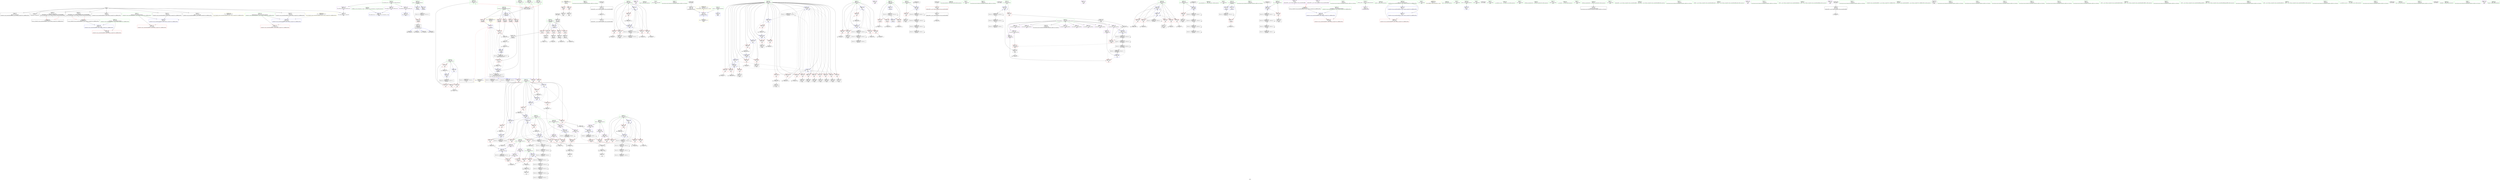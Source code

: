 digraph "SVFG" {
	label="SVFG";

	Node0x55821630e4c0 [shape=record,color=grey,label="{NodeID: 0\nNullPtr}"];
	Node0x55821630e4c0 -> Node0x55821631f9f0[style=solid];
	Node0x55821630e4c0 -> Node0x55821631faf0[style=solid];
	Node0x55821630e4c0 -> Node0x55821631fbc0[style=solid];
	Node0x55821630e4c0 -> Node0x55821631fc90[style=solid];
	Node0x55821630e4c0 -> Node0x55821631fd60[style=solid];
	Node0x55821630e4c0 -> Node0x55821631fe30[style=solid];
	Node0x55821630e4c0 -> Node0x55821631ff00[style=solid];
	Node0x55821630e4c0 -> Node0x55821631ffd0[style=solid];
	Node0x55821630e4c0 -> Node0x55821632bc50[style=solid];
	Node0x558216349760 [shape=record,color=black,label="{NodeID: 443\nMR_14V_4 = PHI(MR_14V_3, MR_14V_2, )\npts\{164 \}\n}"];
	Node0x558216349760 -> Node0x558216325100[style=dashed];
	Node0x55821632c570 [shape=record,color=blue,label="{NodeID: 277\n177\<--71\n\<--\n_Z4ReadRi\n}"];
	Node0x55821632c570 -> Node0x558216325d30[style=dashed];
	Node0x55821632c570 -> Node0x558216325e00[style=dashed];
	Node0x55821632c570 -> Node0x55821632c8b0[style=dashed];
	Node0x55821632c570 -> Node0x55821632ca50[style=dashed];
	Node0x55821632c570 -> Node0x558216349850[style=dashed];
	Node0x55821632c570 -> Node0x55821636ae20[style=dashed];
	Node0x558216320240 [shape=record,color=red,label="{NodeID: 194\n573\<--255\n\<--t\nmain\n}"];
	Node0x558216320240 -> Node0x558216338130[style=solid];
	Node0x55821631db40 [shape=record,color=black,label="{NodeID: 111\n297\<--294\ncall\<--\nmain\n}"];
	Node0x5582162f7690 [shape=record,color=green,label="{NodeID: 28\n385\<--1\n\<--dummyObj\nCan only get source location for instruction, argument, global var or function.}"];
	Node0x5582163916e0 [shape=record,color=black,label="{NodeID: 637\n73 = PHI()\n}"];
	Node0x5582163916e0 -> Node0x55821631d250[style=solid];
	Node0x55821636c110 [shape=record,color=yellow,style=double,label="{NodeID: 554\n10V_1 = ENCHI(MR_10V_0)\npts\{113 \}\nFun[_ZStplIcSt11char_traitsIcESaIcEENSt7__cxx1112basic_stringIT_T0_T1_EERKS8_PKS5_]}"];
	Node0x55821636c110 -> Node0x55821632c160[style=dashed];
	Node0x5582163272b0 [shape=record,color=grey,label="{NodeID: 388\n239 = Binary(71, 238, )\n}"];
	Node0x5582163272b0 -> Node0x55821632ca50[style=solid];
	Node0x55821632dc30 [shape=record,color=blue,label="{NodeID: 305\n267\<--71\nb\<--\nmain\n}"];
	Node0x55821632dc30 -> Node0x558216321900[style=dashed];
	Node0x55821632dc30 -> Node0x5582163219d0[style=dashed];
	Node0x55821632dc30 -> Node0x558216321aa0[style=dashed];
	Node0x55821632dc30 -> Node0x558216321b70[style=dashed];
	Node0x55821632dc30 -> Node0x558216321c40[style=dashed];
	Node0x55821632dc30 -> Node0x55821632dc30[style=dashed];
	Node0x55821632dc30 -> Node0x55821632e6c0[style=dashed];
	Node0x55821632dc30 -> Node0x55821634a780[style=dashed];
	Node0x558216321900 [shape=record,color=red,label="{NodeID: 222\n405\<--267\n\<--b\nmain\n}"];
	Node0x558216321900 -> Node0x5582163388b0[style=solid];
	Node0x558216323400 [shape=record,color=purple,label="{NodeID: 139\n296\<--17\n\<--.str.4\nmain\n}"];
	Node0x55821631e080 [shape=record,color=green,label="{NodeID: 56\n165\<--166\nfirst.addr\<--first.addr_field_insensitive\n_Z4ReadRi\n}"];
	Node0x55821631e080 -> Node0x5582163251d0[style=solid];
	Node0x55821631e080 -> Node0x5582163252a0[style=solid];
	Node0x55821631e080 -> Node0x558216325370[style=solid];
	Node0x55821631e080 -> Node0x558216325440[style=solid];
	Node0x55821631e080 -> Node0x558216325510[style=solid];
	Node0x55821631e080 -> Node0x55821632c300[style=solid];
	Node0x55821635b3c0 [shape=record,color=black,label="{NodeID: 499\nMR_68V_2 = PHI(MR_68V_3, MR_68V_1, )\npts\{2900000 \}\n}"];
	Node0x55821635b3c0 -> Node0x55821632b3d0[style=dashed];
	Node0x55821635b3c0 -> Node0x55821632b640[style=dashed];
	Node0x55821635b3c0 -> Node0x55821632d340[style=dashed];
	Node0x55821635b3c0 -> Node0x55821635b3c0[style=dashed];
	Node0x558216338bb0 [shape=record,color=grey,label="{NodeID: 416\n196 = cmp(195, 197, )\n}"];
	Node0x55821632aef0 [shape=record,color=red,label="{NodeID: 250\n376\<--279\n\<--v\nmain\n}"];
	Node0x55821632aef0 -> Node0x558216327d30[style=solid];
	Node0x558216324b50 [shape=record,color=red,label="{NodeID: 167\n300\<--24\n\<--stdout\nmain\n}"];
	Node0x558216324b50 -> Node0x55821631dc10[style=solid];
	Node0x55821631f5f0 [shape=record,color=green,label="{NodeID: 84\n314\<--315\nprintf\<--printf_field_insensitive\n}"];
	Node0x558216311520 [shape=record,color=green,label="{NodeID: 1\n7\<--1\n__dso_handle\<--dummyObj\nGlob }"];
	Node0x558216349850 [shape=record,color=black,label="{NodeID: 444\nMR_24V_9 = PHI(MR_24V_7, MR_24V_3, )\npts\{254 258 260 262 \}\n|{<s0>16|<s1>18|<s2>18|<s3>19|<s4>19|<s5>20|<s6>20}}"];
	Node0x558216349850:s0 -> Node0x558216371f20[style=dashed,color=blue];
	Node0x558216349850:s1 -> Node0x558216320310[style=dashed,color=blue];
	Node0x558216349850:s2 -> Node0x5582163556b0[style=dashed,color=blue];
	Node0x558216349850:s3 -> Node0x5582163203e0[style=dashed,color=blue];
	Node0x558216349850:s4 -> Node0x558216355bb0[style=dashed,color=blue];
	Node0x558216349850:s5 -> Node0x5582163204b0[style=dashed,color=blue];
	Node0x558216349850:s6 -> Node0x558216348f50[style=dashed,color=blue];
	Node0x55821632c640 [shape=record,color=blue,label="{NodeID: 278\n167\<--183\nc\<--conv\n_Z4ReadRi\n}"];
	Node0x55821632c640 -> Node0x5582163255e0[style=dashed];
	Node0x55821632c640 -> Node0x5582163256b0[style=dashed];
	Node0x55821632c640 -> Node0x558216325780[style=dashed];
	Node0x55821632c640 -> Node0x558216325850[style=dashed];
	Node0x55821632c640 -> Node0x558216325920[style=dashed];
	Node0x55821632c640 -> Node0x55821632c640[style=dashed];
	Node0x558216320310 [shape=record,color=red,label="{NodeID: 195\n319\<--257\n\<--A\nmain\n}"];
	Node0x558216320310 -> Node0x55821632cd90[style=solid];
	Node0x55821631dc10 [shape=record,color=black,label="{NodeID: 112\n303\<--300\ncall1\<--\nmain\n}"];
	Node0x5582162f7760 [shape=record,color=green,label="{NodeID: 29\n390\<--1\n\<--dummyObj\nCan only get source location for instruction, argument, global var or function.}"];
	Node0x5582163917e0 [shape=record,color=black,label="{NodeID: 638\n150 = PHI()\n}"];
	Node0x5582163917e0 -> Node0x55821631d4c0[style=solid];
	Node0x55821636c1f0 [shape=record,color=yellow,style=double,label="{NodeID: 555\n26V_1 = ENCHI(MR_26V_0)\npts\{1 \}\nFun[main]}"];
	Node0x55821636c1f0 -> Node0x558216324a80[style=dashed];
	Node0x55821636c1f0 -> Node0x558216324b50[style=dashed];
	Node0x558216327430 [shape=record,color=grey,label="{NodeID: 389\n522 = Binary(521, 76, )\n}"];
	Node0x558216327430 -> Node0x558216322d80[style=solid];
	Node0x55821632dd00 [shape=record,color=blue,label="{NodeID: 306\n269\<--71\nk\<--\nmain\n}"];
	Node0x55821632dd00 -> Node0x558216321d10[style=dashed];
	Node0x55821632dd00 -> Node0x558216321de0[style=dashed];
	Node0x55821632dd00 -> Node0x558216321eb0[style=dashed];
	Node0x55821632dd00 -> Node0x558216321f80[style=dashed];
	Node0x55821632dd00 -> Node0x558216329fc0[style=dashed];
	Node0x55821632dd00 -> Node0x55821632e5f0[style=dashed];
	Node0x55821632dd00 -> Node0x5582163506b0[style=dashed];
	Node0x5582163219d0 [shape=record,color=red,label="{NodeID: 223\n419\<--267\n\<--b\nmain\n}"];
	Node0x5582163219d0 -> Node0x5582163222f0[style=solid];
	Node0x5582163234d0 [shape=record,color=purple,label="{NodeID: 140\n301\<--20\n\<--.str.5\nmain\n}"];
	Node0x55821631e110 [shape=record,color=green,label="{NodeID: 57\n167\<--168\nc\<--c_field_insensitive\n_Z4ReadRi\n}"];
	Node0x55821631e110 -> Node0x5582163255e0[style=solid];
	Node0x55821631e110 -> Node0x5582163256b0[style=solid];
	Node0x55821631e110 -> Node0x558216325780[style=solid];
	Node0x55821631e110 -> Node0x558216325850[style=solid];
	Node0x55821631e110 -> Node0x558216325920[style=solid];
	Node0x55821631e110 -> Node0x55821632c640[style=solid];
	Node0x55821635b8c0 [shape=record,color=black,label="{NodeID: 500\nMR_70V_2 = PHI(MR_70V_3, MR_70V_1, )\npts\{2920000 \}\n}"];
	Node0x55821635b8c0 -> Node0x55821632b4a0[style=dashed];
	Node0x55821635b8c0 -> Node0x55821632b710[style=dashed];
	Node0x55821635b8c0 -> Node0x55821632d750[style=dashed];
	Node0x55821635b8c0 -> Node0x55821635b8c0[style=dashed];
	Node0x558216338d30 [shape=record,color=grey,label="{NodeID: 417\n228 = cmp(227, 175, )\n}"];
	Node0x55821632afc0 [shape=record,color=red,label="{NodeID: 251\n525\<--281\n\<--a2\nmain\n}"];
	Node0x55821632afc0 -> Node0x558216322e50[style=solid];
	Node0x558216324c20 [shape=record,color=red,label="{NodeID: 168\n81\<--78\n\<--call4\n_Z6pluralNSt7__cxx1112basic_stringIcSt11char_traitsIcESaIcEEE\n}"];
	Node0x558216324c20 -> Node0x55821631d3f0[style=solid];
	Node0x55821631f6f0 [shape=record,color=green,label="{NodeID: 85\n386\<--387\nllvm.memset.p0i8.i64\<--llvm.memset.p0i8.i64_field_insensitive\n}"];
	Node0x558216313ea0 [shape=record,color=green,label="{NodeID: 2\n8\<--1\n.str\<--dummyObj\nGlob }"];
	Node0x55821632c710 [shape=record,color=blue,label="{NodeID: 279\n163\<--117\nretval\<--\n_Z4ReadRi\n}"];
	Node0x55821632c710 -> Node0x558216349760[style=dashed];
	Node0x5582163203e0 [shape=record,color=red,label="{NodeID: 196\n342\<--259\n\<--B\nmain\n}"];
	Node0x5582163203e0 -> Node0x55821632d1a0[style=solid];
	Node0x55821631dce0 [shape=record,color=black,label="{NodeID: 113\n330\<--329\nidxprom\<--\nmain\n}"];
	Node0x5582162f7830 [shape=record,color=green,label="{NodeID: 30\n395\<--1\n\<--dummyObj\nCan only get source location for instruction, argument, global var or function.}"];
	Node0x5582163918e0 [shape=record,color=black,label="{NodeID: 639\n313 = PHI()\n}"];
	Node0x5582163275b0 [shape=record,color=grey,label="{NodeID: 390\n381 = Binary(380, 339, )\n}"];
	Node0x5582163275b0 -> Node0x55821632d8f0[style=solid];
	Node0x55821632ddd0 [shape=record,color=blue,label="{NodeID: 307\n271\<--426\nd\<--conv\nmain\n}"];
	Node0x55821632ddd0 -> Node0x55821632a050[style=dashed];
	Node0x55821632ddd0 -> Node0x55821632ddd0[style=dashed];
	Node0x55821632ddd0 -> Node0x558216350bb0[style=dashed];
	Node0x558216321aa0 [shape=record,color=red,label="{NodeID: 224\n455\<--267\n\<--b\nmain\n}"];
	Node0x558216321aa0 -> Node0x55821633a9b0[style=solid];
	Node0x5582163235a0 [shape=record,color=purple,label="{NodeID: 141\n302\<--22\n\<--.str.6\nmain\n}"];
	Node0x55821631e1a0 [shape=record,color=green,label="{NodeID: 58\n169\<--170\nr\<--r_field_insensitive\n_Z4ReadRi\n}"];
	Node0x55821631e1a0 -> Node0x5582163259f0[style=solid];
	Node0x55821631e1a0 -> Node0x558216325ac0[style=solid];
	Node0x55821631e1a0 -> Node0x558216325b90[style=solid];
	Node0x55821631e1a0 -> Node0x55821632c3d0[style=solid];
	Node0x55821631e1a0 -> Node0x55821632c980[style=solid];
	Node0x558216338eb0 [shape=record,color=grey,label="{NodeID: 418\n400 = cmp(399, 401, )\n}"];
	Node0x55821632b090 [shape=record,color=red,label="{NodeID: 252\n528\<--283\n\<--b2\nmain\n}"];
	Node0x55821632b090 -> Node0x558216322f20[style=solid];
	Node0x558216324cf0 [shape=record,color=red,label="{NodeID: 169\n118\<--104\n\<--__lhs.addr\n_ZStplIcSt11char_traitsIcESaIcEENSt7__cxx1112basic_stringIT_T0_T1_EERKS8_PKS5_\n}"];
	Node0x55821631f7f0 [shape=record,color=green,label="{NodeID: 86\n596\<--597\n__gxx_personality_v0\<--__gxx_personality_v0_field_insensitive\n}"];
	Node0x5582163163c0 [shape=record,color=green,label="{NodeID: 3\n10\<--1\n.str.1\<--dummyObj\nGlob }"];
	Node0x55821632c7e0 [shape=record,color=blue,label="{NodeID: 280\n171\<--203\nn\<--\n_Z4ReadRi\n}"];
	Node0x55821632c7e0 -> Node0x558216368af0[style=dashed];
	Node0x5582163204b0 [shape=record,color=red,label="{NodeID: 197\n363\<--261\n\<--K\nmain\n}"];
	Node0x5582163204b0 -> Node0x55821632d5b0[style=solid];
	Node0x55821631ddb0 [shape=record,color=black,label="{NodeID: 114\n352\<--351\nidxprom14\<--\nmain\n}"];
	Node0x5582162f7900 [shape=record,color=green,label="{NodeID: 31\n401\<--1\n\<--dummyObj\nCan only get source location for instruction, argument, global var or function.}"];
	Node0x5582163919b0 [shape=record,color=black,label="{NodeID: 640\n304 = PHI(161, )\n}"];
	Node0x55821636c3e0 [shape=record,color=yellow,style=double,label="{NodeID: 557\n30V_1 = ENCHI(MR_30V_0)\npts\{254 \}\nFun[main]|{<s0>16}}"];
	Node0x55821636c3e0:s0 -> Node0x55821632c570[style=dashed,color=red];
	Node0x558216327730 [shape=record,color=grey,label="{NodeID: 391\n221 = Binary(217, 220, )\n}"];
	Node0x558216327730 -> Node0x5582163278b0[style=solid];
	Node0x55821632dea0 [shape=record,color=blue,label="{NodeID: 308\n273\<--71\nd1\<--\nmain\n}"];
	Node0x55821632dea0 -> Node0x55821632a120[style=dashed];
	Node0x55821632dea0 -> Node0x55821632a1f0[style=dashed];
	Node0x55821632dea0 -> Node0x55821632a2c0[style=dashed];
	Node0x55821632dea0 -> Node0x55821632a390[style=dashed];
	Node0x55821632dea0 -> Node0x55821632a460[style=dashed];
	Node0x55821632dea0 -> Node0x55821632e520[style=dashed];
	Node0x55821632dea0 -> Node0x5582163608f0[style=dashed];
	Node0x558216321b70 [shape=record,color=red,label="{NodeID: 225\n491\<--267\n\<--b\nmain\n}"];
	Node0x558216321b70 -> Node0x5582163397b0[style=solid];
	Node0x558216323670 [shape=record,color=purple,label="{NodeID: 142\n388\<--25\n\<--_ZZ4mainE3dyn\nmain\n}"];
	Node0x558216323670 -> Node0x55821632d9c0[style=solid];
	Node0x55821631e230 [shape=record,color=green,label="{NodeID: 59\n171\<--172\nn\<--n_field_insensitive\n_Z4ReadRi\n}"];
	Node0x55821631e230 -> Node0x558216325c60[style=solid];
	Node0x55821631e230 -> Node0x55821632c4a0[style=solid];
	Node0x55821631e230 -> Node0x55821632c7e0[style=solid];
	Node0x558216339030 [shape=record,color=grey,label="{NodeID: 419\n190 = cmp(189, 175, )\n}"];
	Node0x55821632b160 [shape=record,color=red,label="{NodeID: 253\n531\<--285\n\<--k2\nmain\n}"];
	Node0x55821632b160 -> Node0x558216322ff0[style=solid];
	Node0x558216324dc0 [shape=record,color=red,label="{NodeID: 170\n122\<--106\n\<--__rhs.addr\n_ZStplIcSt11char_traitsIcESaIcEENSt7__cxx1112basic_stringIT_T0_T1_EERKS8_PKS5_\n}"];
	Node0x55821631f8f0 [shape=record,color=green,label="{NodeID: 87\n36\<--602\n_GLOBAL__sub_I_sourspinach_1_0.cpp\<--_GLOBAL__sub_I_sourspinach_1_0.cpp_field_insensitive\n}"];
	Node0x55821631f8f0 -> Node0x55821632bb50[style=solid];
	Node0x5582162ed890 [shape=record,color=green,label="{NodeID: 4\n13\<--1\n\<--dummyObj\nCan only get source location for instruction, argument, global var or function.}"];
	Node0x55821634a780 [shape=record,color=black,label="{NodeID: 447\nMR_44V_3 = PHI(MR_44V_4, MR_44V_2, )\npts\{268 \}\n}"];
	Node0x55821634a780 -> Node0x55821632dc30[style=dashed];
	Node0x55821634a780 -> Node0x55821634a780[style=dashed];
	Node0x55821634a780 -> Node0x558216349630[style=dashed];
	Node0x55821632c8b0 [shape=record,color=blue,label="{NodeID: 281\n223\<--222\n\<--sub\n_Z4ReadRi\n}"];
	Node0x55821632c8b0 -> Node0x55821636ae20[style=dashed];
	Node0x558216320580 [shape=record,color=red,label="{NodeID: 198\n324\<--263\n\<--i\nmain\n}"];
	Node0x558216320580 -> Node0x558216339c30[style=solid];
	Node0x5582163220c0 [shape=record,color=black,label="{NodeID: 115\n373\<--372\nidxprom24\<--\nmain\n}"];
	Node0x5582162f79d0 [shape=record,color=green,label="{NodeID: 32\n4\<--6\n_ZStL8__ioinit\<--_ZStL8__ioinit_field_insensitive\nGlob }"];
	Node0x5582162f79d0 -> Node0x5582163230c0[style=solid];
	Node0x558216391ae0 [shape=record,color=black,label="{NodeID: 641\n316 = PHI(161, )\n}"];
	Node0x5582163278b0 [shape=record,color=grey,label="{NodeID: 392\n222 = Binary(221, 208, )\n}"];
	Node0x5582163278b0 -> Node0x55821632c8b0[style=solid];
	Node0x55821632df70 [shape=record,color=blue,label="{NodeID: 309\n275\<--71\nd2\<--\nmain\n}"];
	Node0x55821632df70 -> Node0x55821632a530[style=dashed];
	Node0x55821632df70 -> Node0x55821632a600[style=dashed];
	Node0x55821632df70 -> Node0x55821632a6d0[style=dashed];
	Node0x55821632df70 -> Node0x55821632a7a0[style=dashed];
	Node0x55821632df70 -> Node0x55821632a870[style=dashed];
	Node0x55821632df70 -> Node0x55821632df70[style=dashed];
	Node0x55821632df70 -> Node0x55821632e450[style=dashed];
	Node0x55821632df70 -> Node0x558216360df0[style=dashed];
	Node0x558216321c40 [shape=record,color=red,label="{NodeID: 226\n554\<--267\n\<--b\nmain\n}"];
	Node0x558216321c40 -> Node0x558216337530[style=solid];
	Node0x558216323740 [shape=record,color=purple,label="{NodeID: 143\n415\<--25\narrayidx43\<--_ZZ4mainE3dyn\nmain\n}"];
	Node0x55821631e2c0 [shape=record,color=green,label="{NodeID: 60\n181\<--182\ngetchar\<--getchar_field_insensitive\n}"];
	Node0x5582163391b0 [shape=record,color=grey,label="{NodeID: 420\n474 = cmp(469, 473, )\n}"];
	Node0x55821632b230 [shape=record,color=red,label="{NodeID: 254\n425\<--424\n\<--arrayidx49\nmain\n}"];
	Node0x55821632b230 -> Node0x558216322490[style=solid];
	Node0x558216324e90 [shape=record,color=red,label="{NodeID: 171\n128\<--108\nnrvo.val\<--nrvo\n_ZStplIcSt11char_traitsIcESaIcEENSt7__cxx1112basic_stringIT_T0_T1_EERKS8_PKS5_\n}"];
	Node0x55821631f9f0 [shape=record,color=black,label="{NodeID: 88\n2\<--3\ndummyVal\<--dummyVal\n}"];
	Node0x5582162f4270 [shape=record,color=green,label="{NodeID: 5\n15\<--1\n.str.3\<--dummyObj\nGlob }"];
	Node0x558216371100 [shape=record,color=yellow,style=double,label="{NodeID: 614\nRETMU(12V_2)\npts\{14 \}\nFun[_GLOBAL__sub_I_sourspinach_1_0.cpp]}"];
	Node0x55821634ac80 [shape=record,color=black,label="{NodeID: 448\nMR_46V_3 = PHI(MR_46V_4, MR_46V_2, )\npts\{270 \}\n}"];
	Node0x55821634ac80 -> Node0x55821634ac80[style=dashed];
	Node0x55821634ac80 -> Node0x5582163506b0[style=dashed];
	Node0x55821634ac80 -> Node0x558216357cf0[style=dashed];
	Node0x55821632c980 [shape=record,color=blue,label="{NodeID: 282\n169\<--203\nr\<--\n_Z4ReadRi\n}"];
	Node0x55821632c980 -> Node0x5582163685f0[style=dashed];
	Node0x558216320650 [shape=record,color=red,label="{NodeID: 199\n329\<--263\n\<--i\nmain\n}"];
	Node0x558216320650 -> Node0x55821631dce0[style=solid];
	Node0x558216322150 [shape=record,color=black,label="{NodeID: 116\n414\<--413\nidxprom42\<--\nmain\n}"];
	Node0x5582162f7aa0 [shape=record,color=green,label="{NodeID: 33\n12\<--14\n_ZL2PI\<--_ZL2PI_field_insensitive\nGlob }"];
	Node0x5582162f7aa0 -> Node0x55821632b980[style=solid];
	Node0x5582162f7aa0 -> Node0x55821632c230[style=solid];
	Node0x558216391be0 [shape=record,color=black,label="{NodeID: 642\n317 = PHI(161, )\n}"];
	Node0x5582163538b0 [shape=record,color=black,label="{NodeID: 476\nMR_54V_8 = PHI(MR_54V_9, MR_54V_7, )\npts\{278 \}\n}"];
	Node0x5582163538b0 -> Node0x55821632e040[style=dashed];
	Node0x5582163538b0 -> Node0x5582163538b0[style=dashed];
	Node0x5582163538b0 -> Node0x5582163612f0[style=dashed];
	Node0x558216327a30 [shape=record,color=grey,label="{NodeID: 393\n217 = Binary(216, 218, )\n}"];
	Node0x558216327a30 -> Node0x558216327730[style=solid];
	Node0x55821632e040 [shape=record,color=blue,label="{NodeID: 310\n277\<--442\nd3\<--and56\nmain\n}"];
	Node0x55821632e040 -> Node0x55821632a940[style=dashed];
	Node0x55821632e040 -> Node0x55821632aa10[style=dashed];
	Node0x55821632e040 -> Node0x5582163538b0[style=dashed];
	Node0x558216321d10 [shape=record,color=red,label="{NodeID: 227\n410\<--269\n\<--k\nmain\n}"];
	Node0x558216321d10 -> Node0x558216339f30[style=solid];
	Node0x558216323810 [shape=record,color=purple,label="{NodeID: 144\n418\<--25\narrayidx45\<--_ZZ4mainE3dyn\nmain\n}"];
	Node0x55821631e350 [shape=record,color=green,label="{NodeID: 61\n248\<--249\nmain\<--main_field_insensitive\n}"];
	Node0x558216339330 [shape=record,color=grey,label="{NodeID: 421\n478 = cmp(477, 71, )\n}"];
	Node0x55821632b300 [shape=record,color=red,label="{NodeID: 255\n451\<--450\n\<--arrayidx59\nmain\n}"];
	Node0x55821632b300 -> Node0x55821633a6b0[style=solid];
	Node0x558216324f60 [shape=record,color=red,label="{NodeID: 172\n142\<--110\nexn\<--exn.slot\n_ZStplIcSt11char_traitsIcESaIcEENSt7__cxx1112basic_stringIT_T0_T1_EERKS8_PKS5_\n}"];
	Node0x55821631faf0 [shape=record,color=black,label="{NodeID: 89\n64\<--3\nagg.result\<--dummyVal\n_Z6pluralNSt7__cxx1112basic_stringIcSt11char_traitsIcESaIcEEE\n0th arg _Z6pluralNSt7__cxx1112basic_stringIcSt11char_traitsIcESaIcEEE |{<s0>6|<s1>7}}"];
	Node0x55821631faf0:s0 -> Node0x558216391f30[style=solid,color=red];
	Node0x55821631faf0:s1 -> Node0x558216391f30[style=solid,color=red];
	Node0x5582162ecfc0 [shape=record,color=green,label="{NodeID: 6\n17\<--1\n.str.4\<--dummyObj\nGlob }"];
	Node0x55821634b180 [shape=record,color=black,label="{NodeID: 449\nMR_48V_3 = PHI(MR_48V_4, MR_48V_2, )\npts\{272 \}\n}"];
	Node0x55821634b180 -> Node0x55821634b180[style=dashed];
	Node0x55821634b180 -> Node0x558216350bb0[style=dashed];
	Node0x55821634b180 -> Node0x5582163581c0[style=dashed];
	Node0x55821632ca50 [shape=record,color=blue,label="{NodeID: 283\n240\<--239\n\<--sub22\n_Z4ReadRi\n}"];
	Node0x55821632ca50 -> Node0x558216349850[style=dashed];
	Node0x558216320720 [shape=record,color=red,label="{NodeID: 200\n337\<--263\n\<--i\nmain\n}"];
	Node0x558216320720 -> Node0x558216337830[style=solid];
	Node0x558216322220 [shape=record,color=black,label="{NodeID: 117\n417\<--416\nidxprom44\<--\nmain\n}"];
	Node0x5582162f7b70 [shape=record,color=green,label="{NodeID: 34\n25\<--29\n_ZZ4mainE3dyn\<--_ZZ4mainE3dyn_field_insensitive\nGlob }"];
	Node0x5582162f7b70 -> Node0x55821631ceb0[style=solid];
	Node0x5582162f7b70 -> Node0x558216323670[style=solid];
	Node0x5582162f7b70 -> Node0x558216323740[style=solid];
	Node0x5582162f7b70 -> Node0x558216323810[style=solid];
	Node0x5582162f7b70 -> Node0x5582163238e0[style=solid];
	Node0x5582162f7b70 -> Node0x5582163239b0[style=solid];
	Node0x5582162f7b70 -> Node0x558216323a80[style=solid];
	Node0x5582162f7b70 -> Node0x558216323b50[style=solid];
	Node0x5582162f7b70 -> Node0x558216323c20[style=solid];
	Node0x5582162f7b70 -> Node0x558216323cf0[style=solid];
	Node0x5582162f7b70 -> Node0x558216323dc0[style=solid];
	Node0x558216391d20 [shape=record,color=black,label="{NodeID: 643\n318 = PHI(161, )\n}"];
	Node0x558216353db0 [shape=record,color=black,label="{NodeID: 477\nMR_58V_8 = PHI(MR_58V_9, MR_58V_7, )\npts\{282 \}\n}"];
	Node0x558216353db0 -> Node0x55821632e110[style=dashed];
	Node0x558216353db0 -> Node0x558216353db0[style=dashed];
	Node0x558216353db0 -> Node0x5582163617f0[style=dashed];
	Node0x558216327bb0 [shape=record,color=grey,label="{NodeID: 394\n371 = Binary(370, 76, )\n}"];
	Node0x558216327bb0 -> Node0x55821632d750[style=solid];
	Node0x55821632e110 [shape=record,color=blue,label="{NodeID: 311\n281\<--489\na2\<--cond\nmain\n}"];
	Node0x55821632e110 -> Node0x55821632afc0[style=dashed];
	Node0x55821632e110 -> Node0x558216353db0[style=dashed];
	Node0x558216321de0 [shape=record,color=red,label="{NodeID: 228\n422\<--269\n\<--k\nmain\n}"];
	Node0x558216321de0 -> Node0x5582163223c0[style=solid];
	Node0x5582163238e0 [shape=record,color=purple,label="{NodeID: 145\n421\<--25\narrayidx47\<--_ZZ4mainE3dyn\nmain\n}"];
	Node0x55821631e3e0 [shape=record,color=green,label="{NodeID: 62\n251\<--252\nretval\<--retval_field_insensitive\nmain\n}"];
	Node0x55821631e3e0 -> Node0x55821632cbf0[style=solid];
	Node0x5582163394b0 [shape=record,color=grey,label="{NodeID: 422\n467 = cmp(466, 71, )\n}"];
	Node0x55821632b3d0 [shape=record,color=red,label="{NodeID: 256\n462\<--461\n\<--arrayidx65\nmain\n}"];
	Node0x55821632b3d0 -> Node0x55821633b2b0[style=solid];
	Node0x558216325030 [shape=record,color=red,label="{NodeID: 173\n143\<--112\nsel\<--ehselector.slot\n_ZStplIcSt11char_traitsIcESaIcEENSt7__cxx1112basic_stringIT_T0_T1_EERKS8_PKS5_\n}"];
	Node0x55821631fbc0 [shape=record,color=black,label="{NodeID: 90\n65\<--3\ns\<--dummyVal\n_Z6pluralNSt7__cxx1112basic_stringIcSt11char_traitsIcESaIcEEE\n1st arg _Z6pluralNSt7__cxx1112basic_stringIcSt11char_traitsIcESaIcEEE |{<s0>6|<s1>7}}"];
	Node0x55821631fbc0:s0 -> Node0x5582163923b0[style=solid,color=red];
	Node0x55821631fbc0:s1 -> Node0x5582163923b0[style=solid,color=red];
	Node0x5582162ed050 [shape=record,color=green,label="{NodeID: 7\n19\<--1\nstdin\<--dummyObj\nGlob }"];
	Node0x55821634b680 [shape=record,color=black,label="{NodeID: 450\nMR_50V_3 = PHI(MR_50V_4, MR_50V_2, )\npts\{274 \}\n}"];
	Node0x55821634b680 -> Node0x55821634b680[style=dashed];
	Node0x55821634b680 -> Node0x5582163510b0[style=dashed];
	Node0x55821634b680 -> Node0x5582163586c0[style=dashed];
	Node0x55821632cb20 [shape=record,color=blue,label="{NodeID: 284\n163\<--127\nretval\<--\n_Z4ReadRi\n}"];
	Node0x55821632cb20 -> Node0x558216349760[style=dashed];
	Node0x5582163207f0 [shape=record,color=red,label="{NodeID: 201\n346\<--263\n\<--i\nmain\n}"];
	Node0x5582163207f0 -> Node0x55821633a830[style=solid];
	Node0x5582163222f0 [shape=record,color=black,label="{NodeID: 118\n420\<--419\nidxprom46\<--\nmain\n}"];
	Node0x5582162f7c40 [shape=record,color=green,label="{NodeID: 35\n34\<--38\nllvm.global_ctors\<--llvm.global_ctors_field_insensitive\nGlob }"];
	Node0x5582162f7c40 -> Node0x558216324030[style=solid];
	Node0x5582162f7c40 -> Node0x558216324130[style=solid];
	Node0x5582162f7c40 -> Node0x558216324230[style=solid];
	Node0x558216391e60 [shape=record,color=black,label="{NodeID: 644\n571 = PHI()\n}"];
	Node0x5582163542b0 [shape=record,color=black,label="{NodeID: 478\nMR_60V_8 = PHI(MR_60V_9, MR_60V_7, )\npts\{284 \}\n}"];
	Node0x5582163542b0 -> Node0x55821632e1e0[style=dashed];
	Node0x5582163542b0 -> Node0x5582163542b0[style=dashed];
	Node0x5582163542b0 -> Node0x558216361cf0[style=dashed];
	Node0x558216327d30 [shape=record,color=grey,label="{NodeID: 395\n377 = Binary(376, 76, )\n}"];
	Node0x558216327d30 -> Node0x55821632d820[style=solid];
	Node0x55821632e1e0 [shape=record,color=blue,label="{NodeID: 312\n283\<--503\nb2\<--cond86\nmain\n}"];
	Node0x55821632e1e0 -> Node0x55821632b090[style=dashed];
	Node0x55821632e1e0 -> Node0x5582163542b0[style=dashed];
	Node0x558216321eb0 [shape=record,color=red,label="{NodeID: 229\n466\<--269\n\<--k\nmain\n}"];
	Node0x558216321eb0 -> Node0x5582163394b0[style=solid];
	Node0x5582163239b0 [shape=record,color=purple,label="{NodeID: 146\n424\<--25\narrayidx49\<--_ZZ4mainE3dyn\nmain\n}"];
	Node0x5582163239b0 -> Node0x55821632b230[style=solid];
	Node0x55821631e4b0 [shape=record,color=green,label="{NodeID: 63\n253\<--254\nT\<--T_field_insensitive\nmain\n|{|<s1>16}}"];
	Node0x55821631e4b0 -> Node0x558216325ed0[style=solid];
	Node0x55821631e4b0:s1 -> Node0x558216392650[style=solid,color=red];
	Node0x558216339630 [shape=record,color=grey,label="{NodeID: 423\n212 = cmp(211, 213, )\n}"];
	Node0x55821632b4a0 [shape=record,color=red,label="{NodeID: 257\n473\<--472\n\<--arrayidx72\nmain\n}"];
	Node0x55821632b4a0 -> Node0x5582163391b0[style=solid];
	Node0x558216325100 [shape=record,color=red,label="{NodeID: 174\n245\<--163\n\<--retval\n_Z4ReadRi\n}"];
	Node0x558216325100 -> Node0x55821631da70[style=solid];
	Node0x55821631fc90 [shape=record,color=black,label="{NodeID: 91\n130\<--3\n\<--dummyVal\n_ZStplIcSt11char_traitsIcESaIcEENSt7__cxx1112basic_stringIT_T0_T1_EERKS8_PKS5_\n}"];
	Node0x5582162f55a0 [shape=record,color=green,label="{NodeID: 8\n20\<--1\n.str.5\<--dummyObj\nGlob }"];
	Node0x55821634bb80 [shape=record,color=black,label="{NodeID: 451\nMR_52V_3 = PHI(MR_52V_4, MR_52V_2, )\npts\{276 \}\n}"];
	Node0x55821634bb80 -> Node0x55821634bb80[style=dashed];
	Node0x55821634bb80 -> Node0x5582163515b0[style=dashed];
	Node0x55821634bb80 -> Node0x558216358bc0[style=dashed];
	Node0x55821632cbf0 [shape=record,color=blue,label="{NodeID: 285\n251\<--71\nretval\<--\nmain\n}"];
	Node0x5582163208c0 [shape=record,color=red,label="{NodeID: 202\n351\<--263\n\<--i\nmain\n}"];
	Node0x5582163208c0 -> Node0x55821631ddb0[style=solid];
	Node0x5582163223c0 [shape=record,color=black,label="{NodeID: 119\n423\<--422\nidxprom48\<--\nmain\n}"];
	Node0x5582162f5f30 [shape=record,color=green,label="{NodeID: 36\n39\<--40\n__cxx_global_var_init\<--__cxx_global_var_init_field_insensitive\n}"];
	Node0x558216391f30 [shape=record,color=black,label="{NodeID: 645\n101 = PHI(64, 64, )\n0th arg _ZStplIcSt11char_traitsIcESaIcEENSt7__cxx1112basic_stringIT_T0_T1_EERKS8_PKS5_ }"];
	Node0x5582163547b0 [shape=record,color=black,label="{NodeID: 479\nMR_62V_8 = PHI(MR_62V_9, MR_62V_7, )\npts\{286 \}\n}"];
	Node0x5582163547b0 -> Node0x55821632e2b0[style=dashed];
	Node0x5582163547b0 -> Node0x5582163547b0[style=dashed];
	Node0x5582163547b0 -> Node0x5582163621f0[style=dashed];
	Node0x558216327eb0 [shape=record,color=grey,label="{NodeID: 396\n560 = Binary(559, 76, )\n}"];
	Node0x558216327eb0 -> Node0x55821632e790[style=solid];
	Node0x55821632e2b0 [shape=record,color=blue,label="{NodeID: 313\n285\<--517\nk2\<--cond93\nmain\n}"];
	Node0x55821632e2b0 -> Node0x55821632b160[style=dashed];
	Node0x55821632e2b0 -> Node0x5582163547b0[style=dashed];
	Node0x558216321f80 [shape=record,color=red,label="{NodeID: 230\n505\<--269\n\<--k\nmain\n}"];
	Node0x558216321f80 -> Node0x55821633a530[style=solid];
	Node0x558216323a80 [shape=record,color=purple,label="{NodeID: 147\n524\<--25\narrayidx96\<--_ZZ4mainE3dyn\nmain\n}"];
	Node0x55821631e580 [shape=record,color=green,label="{NodeID: 64\n255\<--256\nt\<--t_field_insensitive\nmain\n}"];
	Node0x55821631e580 -> Node0x5582163200a0[style=solid];
	Node0x55821631e580 -> Node0x558216320170[style=solid];
	Node0x55821631e580 -> Node0x558216320240[style=solid];
	Node0x55821631e580 -> Node0x55821632ccc0[style=solid];
	Node0x55821631e580 -> Node0x55821632e930[style=solid];
	Node0x5582163397b0 [shape=record,color=grey,label="{NodeID: 424\n492 = cmp(491, 71, )\n}"];
	Node0x55821632b570 [shape=record,color=red,label="{NodeID: 258\n484\<--483\n\<--arrayidx78\nmain\n}"];
	Node0x55821632b570 -> Node0x558216339930[style=solid];
	Node0x5582163251d0 [shape=record,color=red,label="{NodeID: 175\n177\<--165\n\<--first.addr\n_Z4ReadRi\n}"];
	Node0x5582163251d0 -> Node0x55821632c570[style=solid];
	Node0x55821631fd60 [shape=record,color=black,label="{NodeID: 92\n131\<--3\n\<--dummyVal\n_ZStplIcSt11char_traitsIcESaIcEENSt7__cxx1112basic_stringIT_T0_T1_EERKS8_PKS5_\n}"];
	Node0x55821631fd60 -> Node0x55821632c090[style=solid];
	Node0x5582162f5630 [shape=record,color=green,label="{NodeID: 9\n22\<--1\n.str.6\<--dummyObj\nGlob }"];
	Node0x55821634c080 [shape=record,color=black,label="{NodeID: 452\nMR_54V_3 = PHI(MR_54V_4, MR_54V_2, )\npts\{278 \}\n}"];
	Node0x55821634c080 -> Node0x55821634c080[style=dashed];
	Node0x55821634c080 -> Node0x558216351ab0[style=dashed];
	Node0x55821634c080 -> Node0x5582163590c0[style=dashed];
	Node0x55821632ccc0 [shape=record,color=blue,label="{NodeID: 286\n255\<--76\nt\<--\nmain\n}"];
	Node0x55821632ccc0 -> Node0x5582163551b0[style=dashed];
	Node0x558216320990 [shape=record,color=red,label="{NodeID: 203\n359\<--263\n\<--i\nmain\n}"];
	Node0x558216320990 -> Node0x558216326fb0[style=solid];
	Node0x558216322490 [shape=record,color=black,label="{NodeID: 120\n426\<--425\nconv\<--\nmain\n}"];
	Node0x558216322490 -> Node0x55821632ddd0[style=solid];
	Node0x558216322490 -> Node0x55821633acb0[style=solid];
	Node0x5582162f6000 [shape=record,color=green,label="{NodeID: 37\n43\<--44\n_ZNSt8ios_base4InitC1Ev\<--_ZNSt8ios_base4InitC1Ev_field_insensitive\n}"];
	Node0x5582163923b0 [shape=record,color=black,label="{NodeID: 646\n102 = PHI(65, 65, )\n1st arg _ZStplIcSt11char_traitsIcESaIcEENSt7__cxx1112basic_stringIT_T0_T1_EERKS8_PKS5_ }"];
	Node0x5582163923b0 -> Node0x55821632bd50[style=solid];
	Node0x558216354cb0 [shape=record,color=black,label="{NodeID: 480\nMR_64V_9 = PHI(MR_64V_10, MR_64V_8, )\npts\{290000 \}\n}"];
	Node0x558216354cb0 -> Node0x55821632b7e0[style=dashed];
	Node0x558216354cb0 -> Node0x55821632e380[style=dashed];
	Node0x558216354cb0 -> Node0x558216354cb0[style=dashed];
	Node0x558216354cb0 -> Node0x5582163626f0[style=dashed];
	Node0x558216336f30 [shape=record,color=grey,label="{NodeID: 397\n75 = Binary(74, 76, )\n}"];
	Node0x558216336f30 -> Node0x55821631d320[style=solid];
	Node0x55821632e380 [shape=record,color=blue,label="{NodeID: 314\n533\<--535\narrayidx102\<--add103\nmain\n}"];
	Node0x55821632e380 -> Node0x558216354cb0[style=dashed];
	Node0x558216329fc0 [shape=record,color=red,label="{NodeID: 231\n549\<--269\n\<--k\nmain\n}"];
	Node0x558216329fc0 -> Node0x5582163376b0[style=solid];
	Node0x558216323b50 [shape=record,color=purple,label="{NodeID: 148\n527\<--25\narrayidx98\<--_ZZ4mainE3dyn\nmain\n}"];
	Node0x55821631e650 [shape=record,color=green,label="{NodeID: 65\n257\<--258\nA\<--A_field_insensitive\nmain\n|{|<s1>18}}"];
	Node0x55821631e650 -> Node0x558216320310[style=solid];
	Node0x55821631e650:s1 -> Node0x558216392650[style=solid,color=red];
	Node0x55821635e0c0 [shape=record,color=black,label="{NodeID: 508\nMR_58V_4 = PHI(MR_58V_5, MR_58V_3, )\npts\{282 \}\n}"];
	Node0x55821635e0c0 -> Node0x558216359ac0[style=dashed];
	Node0x55821635e0c0 -> Node0x55821635e0c0[style=dashed];
	Node0x55821635e0c0 -> Node0x5582163617f0[style=dashed];
	Node0x558216339930 [shape=record,color=grey,label="{NodeID: 425\n485 = cmp(480, 484, )\n}"];
	Node0x558216339930 -> Node0x558216331cf0[style=solid];
	Node0x55821632b640 [shape=record,color=red,label="{NodeID: 259\n498\<--497\n\<--arrayidx83\nmain\n}"];
	Node0x55821632b640 -> Node0x55821633a3b0[style=solid];
	Node0x5582163252a0 [shape=record,color=red,label="{NodeID: 176\n215\<--165\n\<--first.addr\n_Z4ReadRi\n}"];
	Node0x5582163252a0 -> Node0x558216325d30[style=solid];
	Node0x55821631fe30 [shape=record,color=black,label="{NodeID: 93\n133\<--3\n\<--dummyVal\n_ZStplIcSt11char_traitsIcESaIcEENSt7__cxx1112basic_stringIT_T0_T1_EERKS8_PKS5_\n}"];
	Node0x55821631fe30 -> Node0x55821632c160[style=solid];
	Node0x5582162ee5b0 [shape=record,color=green,label="{NodeID: 10\n24\<--1\nstdout\<--dummyObj\nGlob }"];
	Node0x55821632cd90 [shape=record,color=blue,label="{NodeID: 287\n279\<--319\nv\<--\nmain\n}"];
	Node0x55821632cd90 -> Node0x55821632aae0[style=dashed];
	Node0x55821632cd90 -> Node0x55821632abb0[style=dashed];
	Node0x55821632cd90 -> Node0x55821632d000[style=dashed];
	Node0x55821632cd90 -> Node0x55821632d1a0[style=dashed];
	Node0x558216320a60 [shape=record,color=red,label="{NodeID: 204\n367\<--263\n\<--i\nmain\n}"];
	Node0x558216320a60 -> Node0x5582163385b0[style=solid];
	Node0x558216322560 [shape=record,color=black,label="{NodeID: 121\n449\<--448\nidxprom58\<--\nmain\n}"];
	Node0x5582162f60d0 [shape=record,color=green,label="{NodeID: 38\n49\<--50\n__cxa_atexit\<--__cxa_atexit_field_insensitive\n}"];
	Node0x558216392500 [shape=record,color=black,label="{NodeID: 647\n103 = PHI(86, 91, )\n2nd arg _ZStplIcSt11char_traitsIcESaIcEENSt7__cxx1112basic_stringIT_T0_T1_EERKS8_PKS5_ }"];
	Node0x558216392500 -> Node0x55821632be20[style=solid];
	Node0x5582163551b0 [shape=record,color=black,label="{NodeID: 481\nMR_32V_3 = PHI(MR_32V_4, MR_32V_2, )\npts\{256 \}\n}"];
	Node0x5582163551b0 -> Node0x5582163200a0[style=dashed];
	Node0x5582163551b0 -> Node0x558216320170[style=dashed];
	Node0x5582163551b0 -> Node0x558216320240[style=dashed];
	Node0x5582163551b0 -> Node0x55821632e930[style=dashed];
	Node0x5582163370b0 [shape=record,color=grey,label="{NodeID: 398\n544 = Binary(543, 76, )\n}"];
	Node0x5582163370b0 -> Node0x55821632e520[style=solid];
	Node0x55821632e450 [shape=record,color=blue,label="{NodeID: 315\n275\<--539\nd2\<--inc\nmain\n}"];
	Node0x55821632e450 -> Node0x55821632a530[style=dashed];
	Node0x55821632e450 -> Node0x55821632a600[style=dashed];
	Node0x55821632e450 -> Node0x55821632a6d0[style=dashed];
	Node0x55821632e450 -> Node0x55821632a7a0[style=dashed];
	Node0x55821632e450 -> Node0x55821632a870[style=dashed];
	Node0x55821632e450 -> Node0x55821632df70[style=dashed];
	Node0x55821632e450 -> Node0x55821632e450[style=dashed];
	Node0x55821632e450 -> Node0x558216360df0[style=dashed];
	Node0x55821632a050 [shape=record,color=red,label="{NodeID: 232\n519\<--271\n\<--d\nmain\n}"];
	Node0x55821632a050 -> Node0x558216322cb0[style=solid];
	Node0x558216323c20 [shape=record,color=purple,label="{NodeID: 149\n530\<--25\narrayidx100\<--_ZZ4mainE3dyn\nmain\n}"];
	Node0x55821631e720 [shape=record,color=green,label="{NodeID: 66\n259\<--260\nB\<--B_field_insensitive\nmain\n|{|<s1>19}}"];
	Node0x55821631e720 -> Node0x5582163203e0[style=solid];
	Node0x55821631e720:s1 -> Node0x558216392650[style=solid,color=red];
	Node0x55821635e5c0 [shape=record,color=black,label="{NodeID: 509\nMR_60V_4 = PHI(MR_60V_5, MR_60V_3, )\npts\{284 \}\n}"];
	Node0x55821635e5c0 -> Node0x558216359fc0[style=dashed];
	Node0x55821635e5c0 -> Node0x55821635e5c0[style=dashed];
	Node0x55821635e5c0 -> Node0x558216361cf0[style=dashed];
	Node0x558216339ab0 [shape=record,color=grey,label="{NodeID: 426\n309 = cmp(307, 308, )\n}"];
	Node0x55821632b710 [shape=record,color=red,label="{NodeID: 260\n512\<--511\n\<--arrayidx90\nmain\n}"];
	Node0x55821632b710 -> Node0x55821633a230[style=solid];
	Node0x558216325370 [shape=record,color=red,label="{NodeID: 177\n223\<--165\n\<--first.addr\n_Z4ReadRi\n}"];
	Node0x558216325370 -> Node0x55821632c8b0[style=solid];
	Node0x55821631ff00 [shape=record,color=black,label="{NodeID: 94\n144\<--3\nlpad.val\<--dummyVal\n_ZStplIcSt11char_traitsIcESaIcEENSt7__cxx1112basic_stringIT_T0_T1_EERKS8_PKS5_\n}"];
	Node0x5582162ee640 [shape=record,color=green,label="{NodeID: 11\n30\<--1\n.str.7\<--dummyObj\nGlob }"];
	Node0x55821632ce60 [shape=record,color=blue,label="{NodeID: 288\n263\<--322\ni\<--\nmain\n}"];
	Node0x55821632ce60 -> Node0x558216320580[style=dashed];
	Node0x55821632ce60 -> Node0x558216320650[style=dashed];
	Node0x55821632ce60 -> Node0x558216320720[style=dashed];
	Node0x55821632ce60 -> Node0x55821632d0d0[style=dashed];
	Node0x55821632ce60 -> Node0x55821632d270[style=dashed];
	Node0x558216320b30 [shape=record,color=red,label="{NodeID: 205\n372\<--263\n\<--i\nmain\n}"];
	Node0x558216320b30 -> Node0x5582163220c0[style=solid];
	Node0x558216322630 [shape=record,color=black,label="{NodeID: 122\n460\<--459\nidxprom64\<--\nmain\n}"];
	Node0x5582162f61a0 [shape=record,color=green,label="{NodeID: 39\n48\<--54\n_ZNSt8ios_base4InitD1Ev\<--_ZNSt8ios_base4InitD1Ev_field_insensitive\n}"];
	Node0x5582162f61a0 -> Node0x55821631cfb0[style=solid];
	Node0x558216392650 [shape=record,color=black,label="{NodeID: 648\n162 = PHI(253, 257, 259, 261, )\n0th arg _Z4ReadRi }"];
	Node0x558216392650 -> Node0x55821632c300[style=solid];
	Node0x5582163556b0 [shape=record,color=black,label="{NodeID: 482\nMR_34V_2 = PHI(MR_34V_3, MR_34V_1, )\npts\{258 \}\n|{<s0>18}}"];
	Node0x5582163556b0:s0 -> Node0x55821632c570[style=dashed,color=red];
	Node0x558216337230 [shape=record,color=grey,label="{NodeID: 399\n442 = Binary(440, 441, )\n}"];
	Node0x558216337230 -> Node0x55821632e040[style=solid];
	Node0x55821632e520 [shape=record,color=blue,label="{NodeID: 316\n273\<--544\nd1\<--inc107\nmain\n}"];
	Node0x55821632e520 -> Node0x55821632a120[style=dashed];
	Node0x55821632e520 -> Node0x55821632a1f0[style=dashed];
	Node0x55821632e520 -> Node0x55821632a2c0[style=dashed];
	Node0x55821632e520 -> Node0x55821632a390[style=dashed];
	Node0x55821632e520 -> Node0x55821632a460[style=dashed];
	Node0x55821632e520 -> Node0x55821632e520[style=dashed];
	Node0x55821632e520 -> Node0x5582163608f0[style=dashed];
	Node0x55821632a120 [shape=record,color=red,label="{NodeID: 233\n432\<--273\n\<--d1\nmain\n}"];
	Node0x55821632a120 -> Node0x55821633ae30[style=solid];
	Node0x558216323cf0 [shape=record,color=purple,label="{NodeID: 150\n533\<--25\narrayidx102\<--_ZZ4mainE3dyn\nmain\n}"];
	Node0x558216323cf0 -> Node0x55821632b7e0[style=solid];
	Node0x558216323cf0 -> Node0x55821632e380[style=solid];
	Node0x55821631e7f0 [shape=record,color=green,label="{NodeID: 67\n261\<--262\nK\<--K_field_insensitive\nmain\n|{|<s1>20}}"];
	Node0x55821631e7f0 -> Node0x5582163204b0[style=solid];
	Node0x55821631e7f0:s1 -> Node0x558216392650[style=solid,color=red];
	Node0x55821635eac0 [shape=record,color=black,label="{NodeID: 510\nMR_62V_4 = PHI(MR_62V_5, MR_62V_3, )\npts\{286 \}\n}"];
	Node0x55821635eac0 -> Node0x55821635a4c0[style=dashed];
	Node0x55821635eac0 -> Node0x55821635eac0[style=dashed];
	Node0x55821635eac0 -> Node0x5582163621f0[style=dashed];
	Node0x558216339c30 [shape=record,color=grey,label="{NodeID: 427\n325 = cmp(324, 71, )\n}"];
	Node0x55821632b7e0 [shape=record,color=red,label="{NodeID: 261\n534\<--533\n\<--arrayidx102\nmain\n}"];
	Node0x55821632b7e0 -> Node0x558216337fb0[style=solid];
	Node0x558216325440 [shape=record,color=red,label="{NodeID: 178\n237\<--165\n\<--first.addr\n_Z4ReadRi\n}"];
	Node0x558216325440 -> Node0x558216325e00[style=solid];
	Node0x55821631ffd0 [shape=record,color=black,label="{NodeID: 95\n145\<--3\nlpad.val1\<--dummyVal\n_ZStplIcSt11char_traitsIcESaIcEENSt7__cxx1112basic_stringIT_T0_T1_EERKS8_PKS5_\n}"];
	Node0x5582162ee6d0 [shape=record,color=green,label="{NodeID: 12\n32\<--1\n.str.8\<--dummyObj\nGlob }"];
	Node0x55821632cf30 [shape=record,color=blue,label="{NodeID: 289\n331\<--328\narrayidx\<--and\nmain\n}"];
	Node0x55821632cf30 -> Node0x55821632b300[style=dashed];
	Node0x55821632cf30 -> Node0x55821632b570[style=dashed];
	Node0x55821632cf30 -> Node0x55821632cf30[style=dashed];
	Node0x55821632cf30 -> Node0x55821635aec0[style=dashed];
	Node0x558216320c00 [shape=record,color=red,label="{NodeID: 206\n380\<--263\n\<--i\nmain\n}"];
	Node0x558216320c00 -> Node0x5582163275b0[style=solid];
	Node0x558216322700 [shape=record,color=black,label="{NodeID: 123\n471\<--470\nidxprom71\<--\nmain\n}"];
	Node0x5582162f6270 [shape=record,color=green,label="{NodeID: 40\n61\<--62\n_Z6pluralNSt7__cxx1112basic_stringIcSt11char_traitsIcESaIcEEE\<--_Z6pluralNSt7__cxx1112basic_stringIcSt11char_traitsIcESaIcEEE_field_insensitive\n}"];
	Node0x558216355bb0 [shape=record,color=black,label="{NodeID: 483\nMR_36V_2 = PHI(MR_36V_3, MR_36V_1, )\npts\{260 \}\n|{<s0>19}}"];
	Node0x558216355bb0:s0 -> Node0x55821632c570[style=dashed,color=red];
	Node0x5582163373b0 [shape=record,color=grey,label="{NodeID: 400\n565 = Binary(564, 76, )\n}"];
	Node0x5582163373b0 -> Node0x55821632e860[style=solid];
	Node0x55821632e5f0 [shape=record,color=blue,label="{NodeID: 317\n269\<--550\nk\<--inc111\nmain\n}"];
	Node0x55821632e5f0 -> Node0x558216321d10[style=dashed];
	Node0x55821632e5f0 -> Node0x558216321de0[style=dashed];
	Node0x55821632e5f0 -> Node0x558216321eb0[style=dashed];
	Node0x55821632e5f0 -> Node0x558216321f80[style=dashed];
	Node0x55821632e5f0 -> Node0x558216329fc0[style=dashed];
	Node0x55821632e5f0 -> Node0x55821632e5f0[style=dashed];
	Node0x55821632e5f0 -> Node0x5582163506b0[style=dashed];
	Node0x55821632a1f0 [shape=record,color=red,label="{NodeID: 234\n440\<--273\n\<--d1\nmain\n}"];
	Node0x55821632a1f0 -> Node0x558216337230[style=solid];
	Node0x558216323dc0 [shape=record,color=purple,label="{NodeID: 151\n568\<--25\n\<--_ZZ4mainE3dyn\nmain\n}"];
	Node0x558216323dc0 -> Node0x55821632b8b0[style=solid];
	Node0x55821631e8c0 [shape=record,color=green,label="{NodeID: 68\n263\<--264\ni\<--i_field_insensitive\nmain\n}"];
	Node0x55821631e8c0 -> Node0x558216320580[style=solid];
	Node0x55821631e8c0 -> Node0x558216320650[style=solid];
	Node0x55821631e8c0 -> Node0x558216320720[style=solid];
	Node0x55821631e8c0 -> Node0x5582163207f0[style=solid];
	Node0x55821631e8c0 -> Node0x5582163208c0[style=solid];
	Node0x55821631e8c0 -> Node0x558216320990[style=solid];
	Node0x55821631e8c0 -> Node0x558216320a60[style=solid];
	Node0x55821631e8c0 -> Node0x558216320b30[style=solid];
	Node0x55821631e8c0 -> Node0x558216320c00[style=solid];
	Node0x55821631e8c0 -> Node0x558216320cd0[style=solid];
	Node0x55821631e8c0 -> Node0x558216320da0[style=solid];
	Node0x55821631e8c0 -> Node0x558216320e70[style=solid];
	Node0x55821631e8c0 -> Node0x558216320f40[style=solid];
	Node0x55821631e8c0 -> Node0x558216321010[style=solid];
	Node0x55821631e8c0 -> Node0x5582163210e0[style=solid];
	Node0x55821631e8c0 -> Node0x5582163211b0[style=solid];
	Node0x55821631e8c0 -> Node0x558216321280[style=solid];
	Node0x55821631e8c0 -> Node0x558216321350[style=solid];
	Node0x55821631e8c0 -> Node0x558216321420[style=solid];
	Node0x55821631e8c0 -> Node0x55821632ce60[style=solid];
	Node0x55821631e8c0 -> Node0x55821632d0d0[style=solid];
	Node0x55821631e8c0 -> Node0x55821632d270[style=solid];
	Node0x55821631e8c0 -> Node0x55821632d4e0[style=solid];
	Node0x55821631e8c0 -> Node0x55821632d680[style=solid];
	Node0x55821631e8c0 -> Node0x55821632d8f0[style=solid];
	Node0x55821631e8c0 -> Node0x55821632da90[style=solid];
	Node0x55821631e8c0 -> Node0x55821632e860[style=solid];
	Node0x55821635efc0 [shape=record,color=black,label="{NodeID: 511\nMR_64V_5 = PHI(MR_64V_6, MR_64V_4, )\npts\{290000 \}\n}"];
	Node0x55821635efc0 -> Node0x55821632b8b0[style=dashed];
	Node0x55821635efc0 -> Node0x55821635a9c0[style=dashed];
	Node0x55821635efc0 -> Node0x55821635efc0[style=dashed];
	Node0x55821635efc0 -> Node0x5582163626f0[style=dashed];
	Node0x558216339db0 [shape=record,color=grey,label="{NodeID: 428\n438 = cmp(437, 401, )\n}"];
	Node0x55821632b8b0 [shape=record,color=red,label="{NodeID: 262\n569\<--568\n\<--\nmain\n}"];
	Node0x558216325510 [shape=record,color=red,label="{NodeID: 179\n240\<--165\n\<--first.addr\n_Z4ReadRi\n}"];
	Node0x558216325510 -> Node0x55821632ca50[style=solid];
	Node0x55821631ceb0 [shape=record,color=black,label="{NodeID: 96\n28\<--25\n\<--_ZZ4mainE3dyn\nCan only get source location for instruction, argument, global var or function.}"];
	Node0x5582162ee3b0 [shape=record,color=green,label="{NodeID: 13\n35\<--1\n\<--dummyObj\nCan only get source location for instruction, argument, global var or function.}"];
	Node0x55821632d000 [shape=record,color=blue,label="{NodeID: 290\n279\<--334\nv\<--shr\nmain\n}"];
	Node0x55821632d000 -> Node0x55821632aae0[style=dashed];
	Node0x55821632d000 -> Node0x55821632abb0[style=dashed];
	Node0x55821632d000 -> Node0x55821632d000[style=dashed];
	Node0x55821632d000 -> Node0x55821632d1a0[style=dashed];
	Node0x558216320cd0 [shape=record,color=red,label="{NodeID: 207\n393\<--263\n\<--i\nmain\n}"];
	Node0x558216320cd0 -> Node0x558216338430[style=solid];
	Node0x5582163227d0 [shape=record,color=black,label="{NodeID: 124\n482\<--481\nidxprom77\<--\nmain\n}"];
	Node0x5582162f6340 [shape=record,color=green,label="{NodeID: 41\n67\<--68\n_ZNKSt7__cxx1112basic_stringIcSt11char_traitsIcESaIcEE4sizeEv\<--_ZNKSt7__cxx1112basic_stringIcSt11char_traitsIcESaIcEE4sizeEv_field_insensitive\n}"];
	Node0x558216348f50 [shape=record,color=black,label="{NodeID: 484\nMR_38V_2 = PHI(MR_38V_3, MR_38V_1, )\npts\{262 \}\n|{<s0>20}}"];
	Node0x558216348f50:s0 -> Node0x55821632c570[style=dashed,color=red];
	Node0x558216337530 [shape=record,color=grey,label="{NodeID: 401\n555 = Binary(554, 76, )\n}"];
	Node0x558216337530 -> Node0x55821632e6c0[style=solid];
	Node0x55821632e6c0 [shape=record,color=blue,label="{NodeID: 318\n267\<--555\nb\<--inc114\nmain\n}"];
	Node0x55821632e6c0 -> Node0x558216321900[style=dashed];
	Node0x55821632e6c0 -> Node0x5582163219d0[style=dashed];
	Node0x55821632e6c0 -> Node0x558216321aa0[style=dashed];
	Node0x55821632e6c0 -> Node0x558216321b70[style=dashed];
	Node0x55821632e6c0 -> Node0x558216321c40[style=dashed];
	Node0x55821632e6c0 -> Node0x55821632dc30[style=dashed];
	Node0x55821632e6c0 -> Node0x55821632e6c0[style=dashed];
	Node0x55821632e6c0 -> Node0x55821634a780[style=dashed];
	Node0x55821632a2c0 [shape=record,color=red,label="{NodeID: 235\n447\<--273\n\<--d1\nmain\n}"];
	Node0x55821632a2c0 -> Node0x55821633a6b0[style=solid];
	Node0x558216323e90 [shape=record,color=purple,label="{NodeID: 152\n312\<--30\n\<--.str.7\nmain\n}"];
	Node0x55821631e990 [shape=record,color=green,label="{NodeID: 69\n265\<--266\na\<--a_field_insensitive\nmain\n}"];
	Node0x55821631e990 -> Node0x5582163214f0[style=solid];
	Node0x55821631e990 -> Node0x5582163215c0[style=solid];
	Node0x55821631e990 -> Node0x558216321690[style=solid];
	Node0x55821631e990 -> Node0x558216321760[style=solid];
	Node0x55821631e990 -> Node0x558216321830[style=solid];
	Node0x55821631e990 -> Node0x55821632db60[style=solid];
	Node0x55821631e990 -> Node0x55821632e790[style=solid];
	Node0x558216339f30 [shape=record,color=grey,label="{NodeID: 429\n411 = cmp(410, 401, )\n}"];
	Node0x55821632b980 [shape=record,color=blue,label="{NodeID: 263\n12\<--13\n_ZL2PI\<--\nGlob }"];
	Node0x5582163255e0 [shape=record,color=red,label="{NodeID: 180\n185\<--167\n\<--c\n_Z4ReadRi\n}"];
	Node0x5582163255e0 -> Node0x55821631d660[style=solid];
	Node0x55821631cfb0 [shape=record,color=black,label="{NodeID: 97\n47\<--48\n\<--_ZNSt8ios_base4InitD1Ev\nCan only get source location for instruction, argument, global var or function.}"];
	Node0x5582162ee480 [shape=record,color=green,label="{NodeID: 14\n71\<--1\n\<--dummyObj\nCan only get source location for instruction, argument, global var or function.}"];
	Node0x55821632d0d0 [shape=record,color=blue,label="{NodeID: 291\n263\<--338\ni\<--dec\nmain\n}"];
	Node0x55821632d0d0 -> Node0x558216320580[style=dashed];
	Node0x55821632d0d0 -> Node0x558216320650[style=dashed];
	Node0x55821632d0d0 -> Node0x558216320720[style=dashed];
	Node0x55821632d0d0 -> Node0x55821632d0d0[style=dashed];
	Node0x55821632d0d0 -> Node0x55821632d270[style=dashed];
	Node0x558216320da0 [shape=record,color=red,label="{NodeID: 208\n413\<--263\n\<--i\nmain\n}"];
	Node0x558216320da0 -> Node0x558216322150[style=solid];
	Node0x5582163228a0 [shape=record,color=black,label="{NodeID: 125\n488\<--487\n\<--\nmain\n}"];
	Node0x5582162f6410 [shape=record,color=green,label="{NodeID: 42\n79\<--80\n_ZNSt7__cxx1112basic_stringIcSt11char_traitsIcESaIcEEixEm\<--_ZNSt7__cxx1112basic_stringIcSt11char_traitsIcESaIcEEixEm_field_insensitive\n}"];
	Node0x558216349450 [shape=record,color=black,label="{NodeID: 485\nMR_40V_2 = PHI(MR_40V_13, MR_40V_1, )\npts\{264 \}\n}"];
	Node0x558216349450 -> Node0x55821632ce60[style=dashed];
	Node0x5582163376b0 [shape=record,color=grey,label="{NodeID: 402\n550 = Binary(549, 76, )\n}"];
	Node0x5582163376b0 -> Node0x55821632e5f0[style=solid];
	Node0x55821632e790 [shape=record,color=blue,label="{NodeID: 319\n265\<--560\na\<--inc117\nmain\n}"];
	Node0x55821632e790 -> Node0x5582163214f0[style=dashed];
	Node0x55821632e790 -> Node0x5582163215c0[style=dashed];
	Node0x55821632e790 -> Node0x558216321690[style=dashed];
	Node0x55821632e790 -> Node0x558216321760[style=dashed];
	Node0x55821632e790 -> Node0x558216321830[style=dashed];
	Node0x55821632e790 -> Node0x55821632db60[style=dashed];
	Node0x55821632e790 -> Node0x55821632e790[style=dashed];
	Node0x55821632e790 -> Node0x558216349540[style=dashed];
	Node0x55821632a390 [shape=record,color=red,label="{NodeID: 236\n480\<--273\n\<--d1\nmain\n}"];
	Node0x55821632a390 -> Node0x558216339930[style=solid];
	Node0x558216323f60 [shape=record,color=purple,label="{NodeID: 153\n570\<--32\n\<--.str.8\nmain\n}"];
	Node0x55821631ea60 [shape=record,color=green,label="{NodeID: 70\n267\<--268\nb\<--b_field_insensitive\nmain\n}"];
	Node0x55821631ea60 -> Node0x558216321900[style=solid];
	Node0x55821631ea60 -> Node0x5582163219d0[style=solid];
	Node0x55821631ea60 -> Node0x558216321aa0[style=solid];
	Node0x55821631ea60 -> Node0x558216321b70[style=solid];
	Node0x55821631ea60 -> Node0x558216321c40[style=solid];
	Node0x55821631ea60 -> Node0x55821632dc30[style=solid];
	Node0x55821631ea60 -> Node0x55821632e6c0[style=solid];
	Node0x55821633a0b0 [shape=record,color=grey,label="{NodeID: 430\n83 = cmp(82, 84, )\n}"];
	Node0x55821632ba50 [shape=record,color=blue,label="{NodeID: 264\n607\<--35\nllvm.global_ctors_0\<--\nGlob }"];
	Node0x5582163256b0 [shape=record,color=red,label="{NodeID: 181\n194\<--167\n\<--c\n_Z4ReadRi\n}"];
	Node0x5582163256b0 -> Node0x55821631d730[style=solid];
	Node0x55821631d0b0 [shape=record,color=black,label="{NodeID: 98\n69\<--66\nconv\<--call\n_Z6pluralNSt7__cxx1112basic_stringIcSt11char_traitsIcESaIcEEE\n}"];
	Node0x55821631d0b0 -> Node0x55821633afb0[style=solid];
	Node0x5582162f4940 [shape=record,color=green,label="{NodeID: 15\n76\<--1\n\<--dummyObj\nCan only get source location for instruction, argument, global var or function.}"];
	Node0x5582163685f0 [shape=record,color=black,label="{NodeID: 541\nMR_20V_3 = PHI(MR_20V_6, MR_20V_2, )\npts\{170 \}\n}"];
	Node0x5582163685f0 -> Node0x5582163259f0[style=dashed];
	Node0x5582163685f0 -> Node0x558216325ac0[style=dashed];
	Node0x5582163685f0 -> Node0x558216325b90[style=dashed];
	Node0x5582163685f0 -> Node0x55821632c980[style=dashed];
	Node0x5582163685f0 -> Node0x5582163685f0[style=dashed];
	Node0x55821632d1a0 [shape=record,color=blue,label="{NodeID: 292\n279\<--342\nv\<--\nmain\n}"];
	Node0x55821632d1a0 -> Node0x55821632ac80[style=dashed];
	Node0x55821632d1a0 -> Node0x55821632ad50[style=dashed];
	Node0x55821632d1a0 -> Node0x55821632d410[style=dashed];
	Node0x55821632d1a0 -> Node0x55821632d5b0[style=dashed];
	Node0x558216320e70 [shape=record,color=red,label="{NodeID: 209\n448\<--263\n\<--i\nmain\n}"];
	Node0x558216320e70 -> Node0x558216322560[style=solid];
	Node0x558216322970 [shape=record,color=black,label="{NodeID: 126\n496\<--495\nidxprom82\<--\nmain\n}"];
	Node0x5582162f64e0 [shape=record,color=green,label="{NodeID: 43\n88\<--89\n_ZStplIcSt11char_traitsIcESaIcEENSt7__cxx1112basic_stringIT_T0_T1_EERKS8_PKS5_\<--_ZStplIcSt11char_traitsIcESaIcEENSt7__cxx1112basic_stringIT_T0_T1_EERKS8_PKS5__field_insensitive\n}"];
	Node0x558216349540 [shape=record,color=black,label="{NodeID: 486\nMR_42V_2 = PHI(MR_42V_3, MR_42V_1, )\npts\{266 \}\n}"];
	Node0x558216349540 -> Node0x55821632db60[style=dashed];
	Node0x558216349540 -> Node0x558216349540[style=dashed];
	Node0x558216337830 [shape=record,color=grey,label="{NodeID: 403\n338 = Binary(337, 339, )\n}"];
	Node0x558216337830 -> Node0x55821632d0d0[style=solid];
	Node0x55821632e860 [shape=record,color=blue,label="{NodeID: 320\n263\<--565\ni\<--inc120\nmain\n}"];
	Node0x55821632e860 -> Node0x558216320cd0[style=dashed];
	Node0x55821632e860 -> Node0x558216320da0[style=dashed];
	Node0x55821632e860 -> Node0x558216320e70[style=dashed];
	Node0x55821632e860 -> Node0x558216320f40[style=dashed];
	Node0x55821632e860 -> Node0x558216321010[style=dashed];
	Node0x55821632e860 -> Node0x5582163210e0[style=dashed];
	Node0x55821632e860 -> Node0x5582163211b0[style=dashed];
	Node0x55821632e860 -> Node0x558216321280[style=dashed];
	Node0x55821632e860 -> Node0x558216321350[style=dashed];
	Node0x55821632e860 -> Node0x558216321420[style=dashed];
	Node0x55821632e860 -> Node0x55821632e860[style=dashed];
	Node0x55821632e860 -> Node0x558216349450[style=dashed];
	Node0x55821632a460 [shape=record,color=red,label="{NodeID: 237\n543\<--273\n\<--d1\nmain\n}"];
	Node0x55821632a460 -> Node0x5582163370b0[style=solid];
	Node0x558216324030 [shape=record,color=purple,label="{NodeID: 154\n607\<--34\nllvm.global_ctors_0\<--llvm.global_ctors\nGlob }"];
	Node0x558216324030 -> Node0x55821632ba50[style=solid];
	Node0x55821631eb30 [shape=record,color=green,label="{NodeID: 71\n269\<--270\nk\<--k_field_insensitive\nmain\n}"];
	Node0x55821631eb30 -> Node0x558216321d10[style=solid];
	Node0x55821631eb30 -> Node0x558216321de0[style=solid];
	Node0x55821631eb30 -> Node0x558216321eb0[style=solid];
	Node0x55821631eb30 -> Node0x558216321f80[style=solid];
	Node0x55821631eb30 -> Node0x558216329fc0[style=solid];
	Node0x55821631eb30 -> Node0x55821632dd00[style=solid];
	Node0x55821631eb30 -> Node0x55821632e5f0[style=solid];
	Node0x55821633a230 [shape=record,color=grey,label="{NodeID: 431\n513 = cmp(508, 512, )\n}"];
	Node0x55821633a230 -> Node0x558216332dd0[style=solid];
	Node0x55821632bb50 [shape=record,color=blue,label="{NodeID: 265\n608\<--36\nllvm.global_ctors_1\<--_GLOBAL__sub_I_sourspinach_1_0.cpp\nGlob }"];
	Node0x558216325780 [shape=record,color=red,label="{NodeID: 182\n205\<--167\n\<--c\n_Z4ReadRi\n}"];
	Node0x558216325780 -> Node0x55821631d800[style=solid];
	Node0x55821631d180 [shape=record,color=black,label="{NodeID: 99\n250\<--71\nmain_ret\<--\nmain\n}"];
	Node0x5582162f49d0 [shape=record,color=green,label="{NodeID: 16\n84\<--1\n\<--dummyObj\nCan only get source location for instruction, argument, global var or function.}"];
	Node0x558216368af0 [shape=record,color=black,label="{NodeID: 542\nMR_22V_3 = PHI(MR_22V_5, MR_22V_2, )\npts\{172 \}\n}"];
	Node0x558216368af0 -> Node0x558216325c60[style=dashed];
	Node0x558216368af0 -> Node0x55821632c7e0[style=dashed];
	Node0x558216368af0 -> Node0x558216368af0[style=dashed];
	Node0x55821632d270 [shape=record,color=blue,label="{NodeID: 293\n263\<--322\ni\<--\nmain\n}"];
	Node0x55821632d270 -> Node0x5582163207f0[style=dashed];
	Node0x55821632d270 -> Node0x5582163208c0[style=dashed];
	Node0x55821632d270 -> Node0x558216320990[style=dashed];
	Node0x55821632d270 -> Node0x55821632d4e0[style=dashed];
	Node0x55821632d270 -> Node0x55821632d680[style=dashed];
	Node0x558216320f40 [shape=record,color=red,label="{NodeID: 210\n459\<--263\n\<--i\nmain\n}"];
	Node0x558216320f40 -> Node0x558216322630[style=solid];
	Node0x558216322a40 [shape=record,color=black,label="{NodeID: 127\n502\<--501\n\<--\nmain\n}"];
	Node0x5582162f65e0 [shape=record,color=green,label="{NodeID: 44\n104\<--105\n__lhs.addr\<--__lhs.addr_field_insensitive\n_ZStplIcSt11char_traitsIcESaIcEENSt7__cxx1112basic_stringIT_T0_T1_EERKS8_PKS5_\n}"];
	Node0x5582162f65e0 -> Node0x558216324cf0[style=solid];
	Node0x5582162f65e0 -> Node0x55821632bd50[style=solid];
	Node0x558216349630 [shape=record,color=black,label="{NodeID: 487\nMR_44V_2 = PHI(MR_44V_3, MR_44V_1, )\npts\{268 \}\n}"];
	Node0x558216349630 -> Node0x55821634a780[style=dashed];
	Node0x5582163379b0 [shape=record,color=grey,label="{NodeID: 404\n350 = Binary(349, 76, )\n}"];
	Node0x5582163379b0 -> Node0x55821632d340[style=solid];
	Node0x55821632e930 [shape=record,color=blue,label="{NodeID: 321\n255\<--574\nt\<--inc124\nmain\n}"];
	Node0x55821632e930 -> Node0x5582163551b0[style=dashed];
	Node0x55821632a530 [shape=record,color=red,label="{NodeID: 238\n437\<--275\n\<--d2\nmain\n}"];
	Node0x55821632a530 -> Node0x558216339db0[style=solid];
	Node0x558216324130 [shape=record,color=purple,label="{NodeID: 155\n608\<--34\nllvm.global_ctors_1\<--llvm.global_ctors\nGlob }"];
	Node0x558216324130 -> Node0x55821632bb50[style=solid];
	Node0x55821631ec00 [shape=record,color=green,label="{NodeID: 72\n271\<--272\nd\<--d_field_insensitive\nmain\n}"];
	Node0x55821631ec00 -> Node0x55821632a050[style=solid];
	Node0x55821631ec00 -> Node0x55821632ddd0[style=solid];
	Node0x55821633a3b0 [shape=record,color=grey,label="{NodeID: 432\n499 = cmp(494, 498, )\n}"];
	Node0x55821633a3b0 -> Node0x558216326470[style=solid];
	Node0x55821632bc50 [shape=record,color=blue, style = dotted,label="{NodeID: 266\n609\<--3\nllvm.global_ctors_2\<--dummyVal\nGlob }"];
	Node0x558216325850 [shape=record,color=red,label="{NodeID: 183\n210\<--167\n\<--c\n_Z4ReadRi\n}"];
	Node0x558216325850 -> Node0x55821631d8d0[style=solid];
	Node0x55821631d250 [shape=record,color=black,label="{NodeID: 100\n74\<--73\nconv2\<--call1\n_Z6pluralNSt7__cxx1112basic_stringIcSt11char_traitsIcESaIcEEE\n}"];
	Node0x55821631d250 -> Node0x558216336f30[style=solid];
	Node0x5582162f4aa0 [shape=record,color=green,label="{NodeID: 17\n117\<--1\n\<--dummyObj\nCan only get source location for instruction, argument, global var or function.}"];
	Node0x55821632d340 [shape=record,color=blue,label="{NodeID: 294\n353\<--350\narrayidx15\<--and13\nmain\n}"];
	Node0x55821632d340 -> Node0x55821632b3d0[style=dashed];
	Node0x55821632d340 -> Node0x55821632b640[style=dashed];
	Node0x55821632d340 -> Node0x55821632d340[style=dashed];
	Node0x55821632d340 -> Node0x55821635b3c0[style=dashed];
	Node0x558216321010 [shape=record,color=red,label="{NodeID: 211\n470\<--263\n\<--i\nmain\n}"];
	Node0x558216321010 -> Node0x558216322700[style=solid];
	Node0x558216322b10 [shape=record,color=black,label="{NodeID: 128\n510\<--509\nidxprom89\<--\nmain\n}"];
	Node0x5582162f66b0 [shape=record,color=green,label="{NodeID: 45\n106\<--107\n__rhs.addr\<--__rhs.addr_field_insensitive\n_ZStplIcSt11char_traitsIcESaIcEENSt7__cxx1112basic_stringIT_T0_T1_EERKS8_PKS5_\n}"];
	Node0x5582162f66b0 -> Node0x558216324dc0[style=solid];
	Node0x5582162f66b0 -> Node0x55821632be20[style=solid];
	Node0x558216357cf0 [shape=record,color=black,label="{NodeID: 488\nMR_46V_2 = PHI(MR_46V_3, MR_46V_1, )\npts\{270 \}\n}"];
	Node0x558216357cf0 -> Node0x55821634ac80[style=dashed];
	Node0x558216337b30 [shape=record,color=grey,label="{NodeID: 405\n334 = Binary(333, 76, )\n}"];
	Node0x558216337b30 -> Node0x55821632d000[style=solid];
	Node0x55821632a600 [shape=record,color=red,label="{NodeID: 239\n441\<--275\n\<--d2\nmain\n}"];
	Node0x55821632a600 -> Node0x558216337230[style=solid];
	Node0x558216324230 [shape=record,color=purple,label="{NodeID: 156\n609\<--34\nllvm.global_ctors_2\<--llvm.global_ctors\nGlob }"];
	Node0x558216324230 -> Node0x55821632bc50[style=solid];
	Node0x55821631ecd0 [shape=record,color=green,label="{NodeID: 73\n273\<--274\nd1\<--d1_field_insensitive\nmain\n}"];
	Node0x55821631ecd0 -> Node0x55821632a120[style=solid];
	Node0x55821631ecd0 -> Node0x55821632a1f0[style=solid];
	Node0x55821631ecd0 -> Node0x55821632a2c0[style=solid];
	Node0x55821631ecd0 -> Node0x55821632a390[style=solid];
	Node0x55821631ecd0 -> Node0x55821632a460[style=solid];
	Node0x55821631ecd0 -> Node0x55821632dea0[style=solid];
	Node0x55821631ecd0 -> Node0x55821632e520[style=solid];
	Node0x5582163608f0 [shape=record,color=black,label="{NodeID: 516\nMR_50V_6 = PHI(MR_50V_10, MR_50V_5, )\npts\{274 \}\n}"];
	Node0x5582163608f0 -> Node0x55821632dea0[style=dashed];
	Node0x5582163608f0 -> Node0x5582163510b0[style=dashed];
	Node0x5582163608f0 -> Node0x5582163608f0[style=dashed];
	Node0x55821633a530 [shape=record,color=grey,label="{NodeID: 433\n506 = cmp(505, 71, )\n}"];
	Node0x55821632bd50 [shape=record,color=blue,label="{NodeID: 267\n104\<--102\n__lhs.addr\<--__lhs\n_ZStplIcSt11char_traitsIcESaIcEENSt7__cxx1112basic_stringIT_T0_T1_EERKS8_PKS5_\n}"];
	Node0x55821632bd50 -> Node0x558216324cf0[style=dashed];
	Node0x558216325920 [shape=record,color=red,label="{NodeID: 184\n219\<--167\n\<--c\n_Z4ReadRi\n}"];
	Node0x558216325920 -> Node0x55821631d9a0[style=solid];
	Node0x55821631d320 [shape=record,color=black,label="{NodeID: 101\n77\<--75\nconv3\<--sub\n_Z6pluralNSt7__cxx1112basic_stringIcSt11char_traitsIcESaIcEEE\n}"];
	Node0x5582162ed1a0 [shape=record,color=green,label="{NodeID: 18\n127\<--1\n\<--dummyObj\nCan only get source location for instruction, argument, global var or function.}"];
	Node0x558216371e10 [shape=record,color=yellow,style=double,label="{NodeID: 627\n12V_2 = CSCHI(MR_12V_1)\npts\{14 \}\nCS[]}"];
	Node0x55821632d410 [shape=record,color=blue,label="{NodeID: 295\n279\<--356\nv\<--shr16\nmain\n}"];
	Node0x55821632d410 -> Node0x55821632ac80[style=dashed];
	Node0x55821632d410 -> Node0x55821632ad50[style=dashed];
	Node0x55821632d410 -> Node0x55821632d410[style=dashed];
	Node0x55821632d410 -> Node0x55821632d5b0[style=dashed];
	Node0x5582163210e0 [shape=record,color=red,label="{NodeID: 212\n481\<--263\n\<--i\nmain\n}"];
	Node0x5582163210e0 -> Node0x5582163227d0[style=solid];
	Node0x558216322be0 [shape=record,color=black,label="{NodeID: 129\n516\<--515\n\<--\nmain\n}"];
	Node0x5582162f6780 [shape=record,color=green,label="{NodeID: 46\n108\<--109\nnrvo\<--nrvo_field_insensitive\n_ZStplIcSt11char_traitsIcESaIcEENSt7__cxx1112basic_stringIT_T0_T1_EERKS8_PKS5_\n}"];
	Node0x5582162f6780 -> Node0x558216324e90[style=solid];
	Node0x5582162f6780 -> Node0x55821632bef0[style=solid];
	Node0x5582162f6780 -> Node0x55821632bfc0[style=solid];
	Node0x5582163581c0 [shape=record,color=black,label="{NodeID: 489\nMR_48V_2 = PHI(MR_48V_3, MR_48V_1, )\npts\{272 \}\n}"];
	Node0x5582163581c0 -> Node0x55821634b180[style=dashed];
	Node0x558216337cb0 [shape=record,color=grey,label="{NodeID: 406\n539 = Binary(538, 76, )\n}"];
	Node0x558216337cb0 -> Node0x55821632e450[style=solid];
	Node0x55821632a6d0 [shape=record,color=red,label="{NodeID: 240\n458\<--275\n\<--d2\nmain\n}"];
	Node0x55821632a6d0 -> Node0x55821633b2b0[style=solid];
	Node0x558216324330 [shape=record,color=purple,label="{NodeID: 157\n331\<--287\narrayidx\<--digA\nmain\n}"];
	Node0x558216324330 -> Node0x55821632cf30[style=solid];
	Node0x55821631eda0 [shape=record,color=green,label="{NodeID: 74\n275\<--276\nd2\<--d2_field_insensitive\nmain\n}"];
	Node0x55821631eda0 -> Node0x55821632a530[style=solid];
	Node0x55821631eda0 -> Node0x55821632a600[style=solid];
	Node0x55821631eda0 -> Node0x55821632a6d0[style=solid];
	Node0x55821631eda0 -> Node0x55821632a7a0[style=solid];
	Node0x55821631eda0 -> Node0x55821632a870[style=solid];
	Node0x55821631eda0 -> Node0x55821632df70[style=solid];
	Node0x55821631eda0 -> Node0x55821632e450[style=solid];
	Node0x558216360df0 [shape=record,color=black,label="{NodeID: 517\nMR_52V_6 = PHI(MR_52V_11, MR_52V_5, )\npts\{276 \}\n}"];
	Node0x558216360df0 -> Node0x55821632df70[style=dashed];
	Node0x558216360df0 -> Node0x5582163515b0[style=dashed];
	Node0x558216360df0 -> Node0x558216360df0[style=dashed];
	Node0x55821633a6b0 [shape=record,color=grey,label="{NodeID: 434\n452 = cmp(447, 451, )\n}"];
	Node0x55821632be20 [shape=record,color=blue,label="{NodeID: 268\n106\<--103\n__rhs.addr\<--__rhs\n_ZStplIcSt11char_traitsIcESaIcEENSt7__cxx1112basic_stringIT_T0_T1_EERKS8_PKS5_\n}"];
	Node0x55821632be20 -> Node0x558216324dc0[style=dashed];
	Node0x5582163259f0 [shape=record,color=red,label="{NodeID: 185\n189\<--169\n\<--r\n_Z4ReadRi\n}"];
	Node0x5582163259f0 -> Node0x558216339030[style=solid];
	Node0x55821631d3f0 [shape=record,color=black,label="{NodeID: 102\n82\<--81\nconv5\<--\n_Z6pluralNSt7__cxx1112basic_stringIcSt11char_traitsIcESaIcEEE\n}"];
	Node0x55821631d3f0 -> Node0x55821633a0b0[style=solid];
	Node0x5582162ed270 [shape=record,color=green,label="{NodeID: 19\n151\<--1\n\<--dummyObj\nCan only get source location for instruction, argument, global var or function.}"];
	Node0x558216371f20 [shape=record,color=yellow,style=double,label="{NodeID: 628\n30V_2 = CSCHI(MR_30V_1)\npts\{254 \}\nCS[]}"];
	Node0x558216371f20 -> Node0x558216325ed0[style=dashed];
	Node0x55821632d4e0 [shape=record,color=blue,label="{NodeID: 296\n263\<--360\ni\<--dec18\nmain\n}"];
	Node0x55821632d4e0 -> Node0x5582163207f0[style=dashed];
	Node0x55821632d4e0 -> Node0x5582163208c0[style=dashed];
	Node0x55821632d4e0 -> Node0x558216320990[style=dashed];
	Node0x55821632d4e0 -> Node0x55821632d4e0[style=dashed];
	Node0x55821632d4e0 -> Node0x55821632d680[style=dashed];
	Node0x5582163211b0 [shape=record,color=red,label="{NodeID: 213\n495\<--263\n\<--i\nmain\n}"];
	Node0x5582163211b0 -> Node0x558216322970[style=solid];
	Node0x558216322cb0 [shape=record,color=black,label="{NodeID: 130\n520\<--519\nconv94\<--\nmain\n}"];
	Node0x558216322cb0 -> Node0x558216337fb0[style=solid];
	Node0x5582162f6850 [shape=record,color=green,label="{NodeID: 47\n110\<--111\nexn.slot\<--exn.slot_field_insensitive\n_ZStplIcSt11char_traitsIcESaIcEENSt7__cxx1112basic_stringIT_T0_T1_EERKS8_PKS5_\n}"];
	Node0x5582162f6850 -> Node0x558216324f60[style=solid];
	Node0x5582162f6850 -> Node0x55821632c090[style=solid];
	Node0x5582163586c0 [shape=record,color=black,label="{NodeID: 490\nMR_50V_2 = PHI(MR_50V_3, MR_50V_1, )\npts\{274 \}\n}"];
	Node0x5582163586c0 -> Node0x55821634b680[style=dashed];
	Node0x558216337e30 [shape=record,color=grey,label="{NodeID: 407\n328 = Binary(327, 76, )\n}"];
	Node0x558216337e30 -> Node0x55821632cf30[style=solid];
	Node0x55821632a7a0 [shape=record,color=red,label="{NodeID: 241\n494\<--275\n\<--d2\nmain\n}"];
	Node0x55821632a7a0 -> Node0x55821633a3b0[style=solid];
	Node0x558216324400 [shape=record,color=purple,label="{NodeID: 158\n450\<--287\narrayidx59\<--digA\nmain\n}"];
	Node0x558216324400 -> Node0x55821632b300[style=solid];
	Node0x55821631ee70 [shape=record,color=green,label="{NodeID: 75\n277\<--278\nd3\<--d3_field_insensitive\nmain\n}"];
	Node0x55821631ee70 -> Node0x55821632a940[style=solid];
	Node0x55821631ee70 -> Node0x55821632aa10[style=solid];
	Node0x55821631ee70 -> Node0x55821632e040[style=solid];
	Node0x5582163612f0 [shape=record,color=black,label="{NodeID: 518\nMR_54V_6 = PHI(MR_54V_10, MR_54V_5, )\npts\{278 \}\n}"];
	Node0x5582163612f0 -> Node0x558216351ab0[style=dashed];
	Node0x5582163612f0 -> Node0x5582163538b0[style=dashed];
	Node0x5582163612f0 -> Node0x5582163612f0[style=dashed];
	Node0x55821633a830 [shape=record,color=grey,label="{NodeID: 435\n347 = cmp(346, 71, )\n}"];
	Node0x55821632bef0 [shape=record,color=blue,label="{NodeID: 269\n108\<--117\nnrvo\<--\n_ZStplIcSt11char_traitsIcESaIcEENSt7__cxx1112basic_stringIT_T0_T1_EERKS8_PKS5_\n}"];
	Node0x55821632bef0 -> Node0x55821632bfc0[style=dashed];
	Node0x558216325ac0 [shape=record,color=red,label="{NodeID: 186\n199\<--169\n\<--r\n_Z4ReadRi\n}"];
	Node0x558216325ac0 -> Node0x558216338730[style=solid];
	Node0x55821631d4c0 [shape=record,color=black,label="{NodeID: 103\n154\<--150\nconv\<--call\n__cxx_global_var_init.2\n}"];
	Node0x55821631d4c0 -> Node0x55821632c230[style=solid];
	Node0x5582162ed340 [shape=record,color=green,label="{NodeID: 20\n175\<--1\n\<--dummyObj\nCan only get source location for instruction, argument, global var or function.}"];
	Node0x558216331cf0 [shape=record,color=black,label="{NodeID: 380\n487 = PHI(117, 485, )\n}"];
	Node0x558216331cf0 -> Node0x5582163228a0[style=solid];
	Node0x55821632d5b0 [shape=record,color=blue,label="{NodeID: 297\n279\<--363\nv\<--\nmain\n}"];
	Node0x55821632d5b0 -> Node0x55821632ae20[style=dashed];
	Node0x55821632d5b0 -> Node0x55821632aef0[style=dashed];
	Node0x55821632d5b0 -> Node0x55821632d820[style=dashed];
	Node0x55821632d5b0 -> Node0x5582163595c0[style=dashed];
	Node0x558216321280 [shape=record,color=red,label="{NodeID: 214\n509\<--263\n\<--i\nmain\n}"];
	Node0x558216321280 -> Node0x558216322b10[style=solid];
	Node0x558216322d80 [shape=record,color=black,label="{NodeID: 131\n523\<--522\nidxprom95\<--add\nmain\n}"];
	Node0x5582162f6920 [shape=record,color=green,label="{NodeID: 48\n112\<--113\nehselector.slot\<--ehselector.slot_field_insensitive\n_ZStplIcSt11char_traitsIcESaIcEENSt7__cxx1112basic_stringIT_T0_T1_EERKS8_PKS5_\n}"];
	Node0x5582162f6920 -> Node0x558216325030[style=solid];
	Node0x5582162f6920 -> Node0x55821632c160[style=solid];
	Node0x558216358bc0 [shape=record,color=black,label="{NodeID: 491\nMR_52V_2 = PHI(MR_52V_3, MR_52V_1, )\npts\{276 \}\n}"];
	Node0x558216358bc0 -> Node0x55821634bb80[style=dashed];
	Node0x558216337fb0 [shape=record,color=grey,label="{NodeID: 408\n535 = Binary(534, 520, )\n}"];
	Node0x558216337fb0 -> Node0x55821632e380[style=solid];
	Node0x55821632a870 [shape=record,color=red,label="{NodeID: 242\n538\<--275\n\<--d2\nmain\n}"];
	Node0x55821632a870 -> Node0x558216337cb0[style=solid];
	Node0x5582163244d0 [shape=record,color=purple,label="{NodeID: 159\n483\<--287\narrayidx78\<--digA\nmain\n}"];
	Node0x5582163244d0 -> Node0x55821632b570[style=solid];
	Node0x55821631ef40 [shape=record,color=green,label="{NodeID: 76\n279\<--280\nv\<--v_field_insensitive\nmain\n}"];
	Node0x55821631ef40 -> Node0x55821632aae0[style=solid];
	Node0x55821631ef40 -> Node0x55821632abb0[style=solid];
	Node0x55821631ef40 -> Node0x55821632ac80[style=solid];
	Node0x55821631ef40 -> Node0x55821632ad50[style=solid];
	Node0x55821631ef40 -> Node0x55821632ae20[style=solid];
	Node0x55821631ef40 -> Node0x55821632aef0[style=solid];
	Node0x55821631ef40 -> Node0x55821632cd90[style=solid];
	Node0x55821631ef40 -> Node0x55821632d000[style=solid];
	Node0x55821631ef40 -> Node0x55821632d1a0[style=solid];
	Node0x55821631ef40 -> Node0x55821632d410[style=solid];
	Node0x55821631ef40 -> Node0x55821632d5b0[style=solid];
	Node0x55821631ef40 -> Node0x55821632d820[style=solid];
	Node0x5582163617f0 [shape=record,color=black,label="{NodeID: 519\nMR_58V_6 = PHI(MR_58V_11, MR_58V_5, )\npts\{282 \}\n}"];
	Node0x5582163617f0 -> Node0x558216353db0[style=dashed];
	Node0x5582163617f0 -> Node0x55821635e0c0[style=dashed];
	Node0x5582163617f0 -> Node0x5582163617f0[style=dashed];
	Node0x55821633a9b0 [shape=record,color=grey,label="{NodeID: 436\n456 = cmp(455, 71, )\n}"];
	Node0x55821632bfc0 [shape=record,color=blue,label="{NodeID: 270\n108\<--127\nnrvo\<--\n_ZStplIcSt11char_traitsIcESaIcEENSt7__cxx1112basic_stringIT_T0_T1_EERKS8_PKS5_\n}"];
	Node0x55821632bfc0 -> Node0x558216324e90[style=dashed];
	Node0x558216325b90 [shape=record,color=red,label="{NodeID: 187\n227\<--169\n\<--r\n_Z4ReadRi\n}"];
	Node0x558216325b90 -> Node0x558216338d30[style=solid];
	Node0x55821631d590 [shape=record,color=black,label="{NodeID: 104\n183\<--180\nconv\<--call\n_Z4ReadRi\n}"];
	Node0x55821631d590 -> Node0x55821632c640[style=solid];
	Node0x5582162ed410 [shape=record,color=green,label="{NodeID: 21\n197\<--1\n\<--dummyObj\nCan only get source location for instruction, argument, global var or function.}"];
	Node0x558216332290 [shape=record,color=black,label="{NodeID: 381\n517 = PHI(76, 71, )\n}"];
	Node0x558216332290 -> Node0x55821632e2b0[style=solid];
	Node0x55821632d680 [shape=record,color=blue,label="{NodeID: 298\n263\<--322\ni\<--\nmain\n}"];
	Node0x55821632d680 -> Node0x558216320a60[style=dashed];
	Node0x55821632d680 -> Node0x558216320b30[style=dashed];
	Node0x55821632d680 -> Node0x558216320c00[style=dashed];
	Node0x55821632d680 -> Node0x55821632d8f0[style=dashed];
	Node0x55821632d680 -> Node0x55821632da90[style=dashed];
	Node0x558216321350 [shape=record,color=red,label="{NodeID: 215\n521\<--263\n\<--i\nmain\n}"];
	Node0x558216321350 -> Node0x558216327430[style=solid];
	Node0x558216322e50 [shape=record,color=black,label="{NodeID: 132\n526\<--525\nidxprom97\<--\nmain\n}"];
	Node0x5582162f69f0 [shape=record,color=green,label="{NodeID: 49\n120\<--121\n_ZNSt7__cxx1112basic_stringIcSt11char_traitsIcESaIcEEC1ERKS4_\<--_ZNSt7__cxx1112basic_stringIcSt11char_traitsIcESaIcEEC1ERKS4__field_insensitive\n}"];
	Node0x5582163590c0 [shape=record,color=black,label="{NodeID: 492\nMR_54V_2 = PHI(MR_54V_3, MR_54V_1, )\npts\{278 \}\n}"];
	Node0x5582163590c0 -> Node0x55821634c080[style=dashed];
	Node0x558216338130 [shape=record,color=grey,label="{NodeID: 409\n574 = Binary(573, 76, )\n}"];
	Node0x558216338130 -> Node0x55821632e930[style=solid];
	Node0x55821632a940 [shape=record,color=red,label="{NodeID: 243\n469\<--277\n\<--d3\nmain\n}"];
	Node0x55821632a940 -> Node0x5582163391b0[style=solid];
	Node0x5582163245a0 [shape=record,color=purple,label="{NodeID: 160\n353\<--289\narrayidx15\<--digB\nmain\n}"];
	Node0x5582163245a0 -> Node0x55821632d340[style=solid];
	Node0x55821631f010 [shape=record,color=green,label="{NodeID: 77\n281\<--282\na2\<--a2_field_insensitive\nmain\n}"];
	Node0x55821631f010 -> Node0x55821632afc0[style=solid];
	Node0x55821631f010 -> Node0x55821632e110[style=solid];
	Node0x558216361cf0 [shape=record,color=black,label="{NodeID: 520\nMR_60V_6 = PHI(MR_60V_11, MR_60V_5, )\npts\{284 \}\n}"];
	Node0x558216361cf0 -> Node0x5582163542b0[style=dashed];
	Node0x558216361cf0 -> Node0x55821635e5c0[style=dashed];
	Node0x558216361cf0 -> Node0x558216361cf0[style=dashed];
	Node0x55821633ab30 [shape=record,color=grey,label="{NodeID: 437\n445 = cmp(444, 71, )\n}"];
	Node0x55821632c090 [shape=record,color=blue,label="{NodeID: 271\n110\<--131\nexn.slot\<--\n_ZStplIcSt11char_traitsIcESaIcEENSt7__cxx1112basic_stringIT_T0_T1_EERKS8_PKS5_\n}"];
	Node0x55821632c090 -> Node0x558216324f60[style=dashed];
	Node0x558216325c60 [shape=record,color=red,label="{NodeID: 188\n234\<--171\n\<--n\n_Z4ReadRi\n}"];
	Node0x558216325c60 -> Node0x558216338a30[style=solid];
	Node0x55821631d660 [shape=record,color=black,label="{NodeID: 105\n186\<--185\nconv1\<--\n_Z4ReadRi\n}"];
	Node0x55821631d660 -> Node0x55821633b130[style=solid];
	Node0x5582162ed500 [shape=record,color=green,label="{NodeID: 22\n203\<--1\n\<--dummyObj\nCan only get source location for instruction, argument, global var or function.}"];
	Node0x558216332830 [shape=record,color=black,label="{NodeID: 382\n489 = PHI(76, 71, )\n}"];
	Node0x558216332830 -> Node0x55821632e110[style=solid];
	Node0x55821632d750 [shape=record,color=blue,label="{NodeID: 299\n374\<--371\narrayidx25\<--and23\nmain\n}"];
	Node0x55821632d750 -> Node0x55821632b4a0[style=dashed];
	Node0x55821632d750 -> Node0x55821632b710[style=dashed];
	Node0x55821632d750 -> Node0x55821632d750[style=dashed];
	Node0x55821632d750 -> Node0x55821635b8c0[style=dashed];
	Node0x558216321420 [shape=record,color=red,label="{NodeID: 216\n564\<--263\n\<--i\nmain\n}"];
	Node0x558216321420 -> Node0x5582163373b0[style=solid];
	Node0x558216322f20 [shape=record,color=black,label="{NodeID: 133\n529\<--528\nidxprom99\<--\nmain\n}"];
	Node0x5582162f6af0 [shape=record,color=green,label="{NodeID: 50\n124\<--125\n_ZNSt7__cxx1112basic_stringIcSt11char_traitsIcESaIcEE6appendEPKc\<--_ZNSt7__cxx1112basic_stringIcSt11char_traitsIcESaIcEE6appendEPKc_field_insensitive\n}"];
	Node0x5582163595c0 [shape=record,color=black,label="{NodeID: 493\nMR_56V_2 = PHI(MR_56V_10, MR_56V_1, )\npts\{280 \}\n}"];
	Node0x5582163595c0 -> Node0x55821632cd90[style=dashed];
	Node0x5582163382b0 [shape=record,color=grey,label="{NodeID: 410\n207 = cmp(206, 208, )\n}"];
	Node0x55821632aa10 [shape=record,color=red,label="{NodeID: 244\n508\<--277\n\<--d3\nmain\n}"];
	Node0x55821632aa10 -> Node0x55821633a230[style=solid];
	Node0x558216324670 [shape=record,color=purple,label="{NodeID: 161\n461\<--289\narrayidx65\<--digB\nmain\n}"];
	Node0x558216324670 -> Node0x55821632b3d0[style=solid];
	Node0x55821631f0e0 [shape=record,color=green,label="{NodeID: 78\n283\<--284\nb2\<--b2_field_insensitive\nmain\n}"];
	Node0x55821631f0e0 -> Node0x55821632b090[style=solid];
	Node0x55821631f0e0 -> Node0x55821632e1e0[style=solid];
	Node0x5582163621f0 [shape=record,color=black,label="{NodeID: 521\nMR_62V_6 = PHI(MR_62V_11, MR_62V_5, )\npts\{286 \}\n}"];
	Node0x5582163621f0 -> Node0x5582163547b0[style=dashed];
	Node0x5582163621f0 -> Node0x55821635eac0[style=dashed];
	Node0x5582163621f0 -> Node0x5582163621f0[style=dashed];
	Node0x55821633acb0 [shape=record,color=grey,label="{NodeID: 438\n428 = cmp(426, 71, )\n}"];
	Node0x55821632c160 [shape=record,color=blue,label="{NodeID: 272\n112\<--133\nehselector.slot\<--\n_ZStplIcSt11char_traitsIcESaIcEENSt7__cxx1112basic_stringIT_T0_T1_EERKS8_PKS5_\n}"];
	Node0x55821632c160 -> Node0x558216325030[style=dashed];
	Node0x558216325d30 [shape=record,color=red,label="{NodeID: 189\n216\<--215\n\<--\n_Z4ReadRi\n}"];
	Node0x558216325d30 -> Node0x558216327a30[style=solid];
	Node0x55821631d730 [shape=record,color=black,label="{NodeID: 106\n195\<--194\nconv2\<--\n_Z4ReadRi\n}"];
	Node0x55821631d730 -> Node0x558216338bb0[style=solid];
	Node0x5582162ed5d0 [shape=record,color=green,label="{NodeID: 23\n208\<--1\n\<--dummyObj\nCan only get source location for instruction, argument, global var or function.}"];
	Node0x55821638fde0 [shape=record,color=black,label="{NodeID: 632\n78 = PHI()\n}"];
	Node0x55821638fde0 -> Node0x558216324c20[style=solid];
	Node0x55821636ae20 [shape=record,color=black,label="{NodeID: 549\nMR_24V_8 = PHI(MR_24V_5, MR_24V_3, )\npts\{254 258 260 262 \}\n}"];
	Node0x55821636ae20 -> Node0x558216325d30[style=dashed];
	Node0x55821636ae20 -> Node0x558216325e00[style=dashed];
	Node0x55821636ae20 -> Node0x55821632c8b0[style=dashed];
	Node0x55821636ae20 -> Node0x55821632ca50[style=dashed];
	Node0x55821636ae20 -> Node0x558216349850[style=dashed];
	Node0x55821636ae20 -> Node0x55821636ae20[style=dashed];
	Node0x5582163506b0 [shape=record,color=black,label="{NodeID: 466\nMR_46V_5 = PHI(MR_46V_7, MR_46V_4, )\npts\{270 \}\n}"];
	Node0x5582163506b0 -> Node0x55821632dd00[style=dashed];
	Node0x5582163506b0 -> Node0x55821634ac80[style=dashed];
	Node0x5582163506b0 -> Node0x5582163506b0[style=dashed];
	Node0x558216332dd0 [shape=record,color=black,label="{NodeID: 383\n515 = PHI(117, 513, )\n}"];
	Node0x558216332dd0 -> Node0x558216322be0[style=solid];
	Node0x55821632d820 [shape=record,color=blue,label="{NodeID: 300\n279\<--377\nv\<--shr26\nmain\n}"];
	Node0x55821632d820 -> Node0x55821632ae20[style=dashed];
	Node0x55821632d820 -> Node0x55821632aef0[style=dashed];
	Node0x55821632d820 -> Node0x55821632d820[style=dashed];
	Node0x55821632d820 -> Node0x5582163595c0[style=dashed];
	Node0x5582163214f0 [shape=record,color=red,label="{NodeID: 217\n399\<--265\n\<--a\nmain\n}"];
	Node0x5582163214f0 -> Node0x558216338eb0[style=solid];
	Node0x558216322ff0 [shape=record,color=black,label="{NodeID: 134\n532\<--531\nidxprom101\<--\nmain\n}"];
	Node0x5582162f6bf0 [shape=record,color=green,label="{NodeID: 51\n136\<--137\n_ZNSt7__cxx1112basic_stringIcSt11char_traitsIcESaIcEED1Ev\<--_ZNSt7__cxx1112basic_stringIcSt11char_traitsIcESaIcEED1Ev_field_insensitive\n}"];
	Node0x558216359ac0 [shape=record,color=black,label="{NodeID: 494\nMR_58V_2 = PHI(MR_58V_3, MR_58V_1, )\npts\{282 \}\n}"];
	Node0x558216359ac0 -> Node0x558216359ac0[style=dashed];
	Node0x558216359ac0 -> Node0x55821635e0c0[style=dashed];
	Node0x558216338430 [shape=record,color=grey,label="{NodeID: 411\n394 = cmp(393, 395, )\n}"];
	Node0x55821632aae0 [shape=record,color=red,label="{NodeID: 245\n327\<--279\n\<--v\nmain\n}"];
	Node0x55821632aae0 -> Node0x558216337e30[style=solid];
	Node0x558216324740 [shape=record,color=purple,label="{NodeID: 162\n497\<--289\narrayidx83\<--digB\nmain\n}"];
	Node0x558216324740 -> Node0x55821632b640[style=solid];
	Node0x55821631f1b0 [shape=record,color=green,label="{NodeID: 79\n285\<--286\nk2\<--k2_field_insensitive\nmain\n}"];
	Node0x55821631f1b0 -> Node0x55821632b160[style=solid];
	Node0x55821631f1b0 -> Node0x55821632e2b0[style=solid];
	Node0x5582163626f0 [shape=record,color=black,label="{NodeID: 522\nMR_64V_7 = PHI(MR_64V_12, MR_64V_6, )\npts\{290000 \}\n}"];
	Node0x5582163626f0 -> Node0x55821632b230[style=dashed];
	Node0x5582163626f0 -> Node0x558216354cb0[style=dashed];
	Node0x5582163626f0 -> Node0x55821635efc0[style=dashed];
	Node0x5582163626f0 -> Node0x5582163626f0[style=dashed];
	Node0x55821633ae30 [shape=record,color=grey,label="{NodeID: 439\n433 = cmp(432, 401, )\n}"];
	Node0x55821632c230 [shape=record,color=blue,label="{NodeID: 273\n12\<--154\n_ZL2PI\<--conv\n__cxx_global_var_init.2\n|{<s0>24}}"];
	Node0x55821632c230:s0 -> Node0x558216371e10[style=dashed,color=blue];
	Node0x558216325e00 [shape=record,color=red,label="{NodeID: 190\n238\<--237\n\<--\n_Z4ReadRi\n}"];
	Node0x558216325e00 -> Node0x5582163272b0[style=solid];
	Node0x55821631d800 [shape=record,color=black,label="{NodeID: 107\n206\<--205\nconv7\<--\n_Z4ReadRi\n}"];
	Node0x55821631d800 -> Node0x5582163382b0[style=solid];
	Node0x5582162ed6a0 [shape=record,color=green,label="{NodeID: 24\n213\<--1\n\<--dummyObj\nCan only get source location for instruction, argument, global var or function.}"];
	Node0x55821638fd10 [shape=record,color=black,label="{NodeID: 633\n180 = PHI()\n}"];
	Node0x55821638fd10 -> Node0x55821631d590[style=solid];
	Node0x558216350bb0 [shape=record,color=black,label="{NodeID: 467\nMR_48V_5 = PHI(MR_48V_6, MR_48V_4, )\npts\{272 \}\n}"];
	Node0x558216350bb0 -> Node0x55821632ddd0[style=dashed];
	Node0x558216350bb0 -> Node0x55821634b180[style=dashed];
	Node0x558216350bb0 -> Node0x558216350bb0[style=dashed];
	Node0x558216326470 [shape=record,color=black,label="{NodeID: 384\n501 = PHI(117, 499, )\n}"];
	Node0x558216326470 -> Node0x558216322a40[style=solid];
	Node0x55821632d8f0 [shape=record,color=blue,label="{NodeID: 301\n263\<--381\ni\<--dec28\nmain\n}"];
	Node0x55821632d8f0 -> Node0x558216320a60[style=dashed];
	Node0x55821632d8f0 -> Node0x558216320b30[style=dashed];
	Node0x55821632d8f0 -> Node0x558216320c00[style=dashed];
	Node0x55821632d8f0 -> Node0x55821632d8f0[style=dashed];
	Node0x55821632d8f0 -> Node0x55821632da90[style=dashed];
	Node0x5582163215c0 [shape=record,color=red,label="{NodeID: 218\n416\<--265\n\<--a\nmain\n}"];
	Node0x5582163215c0 -> Node0x558216322220[style=solid];
	Node0x5582163230c0 [shape=record,color=purple,label="{NodeID: 135\n45\<--4\n\<--_ZStL8__ioinit\n__cxx_global_var_init\n}"];
	Node0x5582162f6cf0 [shape=record,color=green,label="{NodeID: 52\n147\<--148\n__cxx_global_var_init.2\<--__cxx_global_var_init.2_field_insensitive\n}"];
	Node0x55821636d640 [shape=record,color=yellow,style=double,label="{NodeID: 578\n12V_1 = ENCHI(MR_12V_0)\npts\{14 \}\nFun[_GLOBAL__sub_I_sourspinach_1_0.cpp]|{<s0>24}}"];
	Node0x55821636d640:s0 -> Node0x55821632c230[style=dashed,color=red];
	Node0x558216359fc0 [shape=record,color=black,label="{NodeID: 495\nMR_60V_2 = PHI(MR_60V_3, MR_60V_1, )\npts\{284 \}\n}"];
	Node0x558216359fc0 -> Node0x558216359fc0[style=dashed];
	Node0x558216359fc0 -> Node0x55821635e5c0[style=dashed];
	Node0x5582163385b0 [shape=record,color=grey,label="{NodeID: 412\n368 = cmp(367, 71, )\n}"];
	Node0x55821632abb0 [shape=record,color=red,label="{NodeID: 246\n333\<--279\n\<--v\nmain\n}"];
	Node0x55821632abb0 -> Node0x558216337b30[style=solid];
	Node0x558216324810 [shape=record,color=purple,label="{NodeID: 163\n374\<--291\narrayidx25\<--digK\nmain\n}"];
	Node0x558216324810 -> Node0x55821632d750[style=solid];
	Node0x55821631f280 [shape=record,color=green,label="{NodeID: 80\n287\<--288\ndigA\<--digA_field_insensitive\nmain\n}"];
	Node0x55821631f280 -> Node0x558216324330[style=solid];
	Node0x55821631f280 -> Node0x558216324400[style=solid];
	Node0x55821631f280 -> Node0x5582163244d0[style=solid];
	Node0x55821633afb0 [shape=record,color=grey,label="{NodeID: 440\n70 = cmp(69, 71, )\n}"];
	Node0x55821632c300 [shape=record,color=blue,label="{NodeID: 274\n165\<--162\nfirst.addr\<--first\n_Z4ReadRi\n}"];
	Node0x55821632c300 -> Node0x5582163251d0[style=dashed];
	Node0x55821632c300 -> Node0x5582163252a0[style=dashed];
	Node0x55821632c300 -> Node0x558216325370[style=dashed];
	Node0x55821632c300 -> Node0x558216325440[style=dashed];
	Node0x55821632c300 -> Node0x558216325510[style=dashed];
	Node0x558216325ed0 [shape=record,color=red,label="{NodeID: 191\n308\<--253\n\<--T\nmain\n}"];
	Node0x558216325ed0 -> Node0x558216339ab0[style=solid];
	Node0x55821631d8d0 [shape=record,color=black,label="{NodeID: 108\n211\<--210\nconv10\<--\n_Z4ReadRi\n}"];
	Node0x55821631d8d0 -> Node0x558216339630[style=solid];
	Node0x5582162ed770 [shape=record,color=green,label="{NodeID: 25\n218\<--1\n\<--dummyObj\nCan only get source location for instruction, argument, global var or function.}"];
	Node0x5582163913e0 [shape=record,color=black,label="{NodeID: 634\n123 = PHI()\n}"];
	Node0x5582163510b0 [shape=record,color=black,label="{NodeID: 468\nMR_50V_5 = PHI(MR_50V_6, MR_50V_4, )\npts\{274 \}\n}"];
	Node0x5582163510b0 -> Node0x55821634b680[style=dashed];
	Node0x5582163510b0 -> Node0x5582163510b0[style=dashed];
	Node0x5582163510b0 -> Node0x5582163608f0[style=dashed];
	Node0x558216326a10 [shape=record,color=black,label="{NodeID: 385\n503 = PHI(76, 71, )\n}"];
	Node0x558216326a10 -> Node0x55821632e1e0[style=solid];
	Node0x55821632d9c0 [shape=record,color=blue,label="{NodeID: 302\n388\<--390\n\<--\nmain\n}"];
	Node0x55821632d9c0 -> Node0x55821632b8b0[style=dashed];
	Node0x55821632d9c0 -> Node0x55821635a9c0[style=dashed];
	Node0x55821632d9c0 -> Node0x55821635efc0[style=dashed];
	Node0x558216321690 [shape=record,color=red,label="{NodeID: 219\n444\<--265\n\<--a\nmain\n}"];
	Node0x558216321690 -> Node0x55821633ab30[style=solid];
	Node0x558216323190 [shape=record,color=purple,label="{NodeID: 136\n86\<--8\n\<--.str\n_Z6pluralNSt7__cxx1112basic_stringIcSt11char_traitsIcESaIcEEE\n|{<s0>6}}"];
	Node0x558216323190:s0 -> Node0x558216392500[style=solid,color=red];
	Node0x55821631ded0 [shape=record,color=green,label="{NodeID: 53\n152\<--153\nacos\<--acos_field_insensitive\n}"];
	Node0x55821635a4c0 [shape=record,color=black,label="{NodeID: 496\nMR_62V_2 = PHI(MR_62V_3, MR_62V_1, )\npts\{286 \}\n}"];
	Node0x55821635a4c0 -> Node0x55821635a4c0[style=dashed];
	Node0x55821635a4c0 -> Node0x55821635eac0[style=dashed];
	Node0x558216338730 [shape=record,color=grey,label="{NodeID: 413\n200 = cmp(199, 175, )\n}"];
	Node0x55821632ac80 [shape=record,color=red,label="{NodeID: 247\n349\<--279\n\<--v\nmain\n}"];
	Node0x55821632ac80 -> Node0x5582163379b0[style=solid];
	Node0x5582163248e0 [shape=record,color=purple,label="{NodeID: 164\n472\<--291\narrayidx72\<--digK\nmain\n}"];
	Node0x5582163248e0 -> Node0x55821632b4a0[style=solid];
	Node0x55821631f350 [shape=record,color=green,label="{NodeID: 81\n289\<--290\ndigB\<--digB_field_insensitive\nmain\n}"];
	Node0x55821631f350 -> Node0x5582163245a0[style=solid];
	Node0x55821631f350 -> Node0x558216324670[style=solid];
	Node0x55821631f350 -> Node0x558216324740[style=solid];
	Node0x55821633b130 [shape=record,color=grey,label="{NodeID: 441\n187 = cmp(186, 71, )\n}"];
	Node0x55821632c3d0 [shape=record,color=blue,label="{NodeID: 275\n169\<--175\nr\<--\n_Z4ReadRi\n}"];
	Node0x55821632c3d0 -> Node0x5582163685f0[style=dashed];
	Node0x5582163200a0 [shape=record,color=red,label="{NodeID: 192\n307\<--255\n\<--t\nmain\n}"];
	Node0x5582163200a0 -> Node0x558216339ab0[style=solid];
	Node0x55821631d9a0 [shape=record,color=black,label="{NodeID: 109\n220\<--219\nconv13\<--\n_Z4ReadRi\n}"];
	Node0x55821631d9a0 -> Node0x558216327730[style=solid];
	Node0x5582162f74f0 [shape=record,color=green,label="{NodeID: 26\n322\<--1\n\<--dummyObj\nCan only get source location for instruction, argument, global var or function.}"];
	Node0x5582163914b0 [shape=record,color=black,label="{NodeID: 635\n46 = PHI()\n}"];
	Node0x5582163515b0 [shape=record,color=black,label="{NodeID: 469\nMR_52V_5 = PHI(MR_52V_6, MR_52V_4, )\npts\{276 \}\n}"];
	Node0x5582163515b0 -> Node0x55821634bb80[style=dashed];
	Node0x5582163515b0 -> Node0x5582163515b0[style=dashed];
	Node0x5582163515b0 -> Node0x558216360df0[style=dashed];
	Node0x558216326fb0 [shape=record,color=grey,label="{NodeID: 386\n360 = Binary(359, 339, )\n}"];
	Node0x558216326fb0 -> Node0x55821632d4e0[style=solid];
	Node0x55821632da90 [shape=record,color=blue,label="{NodeID: 303\n263\<--71\ni\<--\nmain\n}"];
	Node0x55821632da90 -> Node0x558216320cd0[style=dashed];
	Node0x55821632da90 -> Node0x558216320da0[style=dashed];
	Node0x55821632da90 -> Node0x558216320e70[style=dashed];
	Node0x55821632da90 -> Node0x558216320f40[style=dashed];
	Node0x55821632da90 -> Node0x558216321010[style=dashed];
	Node0x55821632da90 -> Node0x5582163210e0[style=dashed];
	Node0x55821632da90 -> Node0x5582163211b0[style=dashed];
	Node0x55821632da90 -> Node0x558216321280[style=dashed];
	Node0x55821632da90 -> Node0x558216321350[style=dashed];
	Node0x55821632da90 -> Node0x558216321420[style=dashed];
	Node0x55821632da90 -> Node0x55821632e860[style=dashed];
	Node0x55821632da90 -> Node0x558216349450[style=dashed];
	Node0x558216321760 [shape=record,color=red,label="{NodeID: 220\n477\<--265\n\<--a\nmain\n}"];
	Node0x558216321760 -> Node0x558216339330[style=solid];
	Node0x558216323260 [shape=record,color=purple,label="{NodeID: 137\n91\<--10\n\<--.str.1\n_Z6pluralNSt7__cxx1112basic_stringIcSt11char_traitsIcESaIcEEE\n|{<s0>7}}"];
	Node0x558216323260:s0 -> Node0x558216392500[style=solid,color=red];
	Node0x55821631df60 [shape=record,color=green,label="{NodeID: 54\n159\<--160\n_Z4ReadRi\<--_Z4ReadRi_field_insensitive\n}"];
	Node0x55821635a9c0 [shape=record,color=black,label="{NodeID: 497\nMR_64V_2 = PHI(MR_64V_4, MR_64V_1, )\npts\{290000 \}\n}"];
	Node0x55821635a9c0 -> Node0x55821632d9c0[style=dashed];
	Node0x5582163388b0 [shape=record,color=grey,label="{NodeID: 414\n406 = cmp(405, 401, )\n}"];
	Node0x55821632ad50 [shape=record,color=red,label="{NodeID: 248\n355\<--279\n\<--v\nmain\n}"];
	Node0x55821632ad50 -> Node0x558216327130[style=solid];
	Node0x5582163249b0 [shape=record,color=purple,label="{NodeID: 165\n511\<--291\narrayidx90\<--digK\nmain\n}"];
	Node0x5582163249b0 -> Node0x55821632b710[style=solid];
	Node0x55821631f420 [shape=record,color=green,label="{NodeID: 82\n291\<--292\ndigK\<--digK_field_insensitive\nmain\n}"];
	Node0x55821631f420 -> Node0x558216324810[style=solid];
	Node0x55821631f420 -> Node0x5582163248e0[style=solid];
	Node0x55821631f420 -> Node0x5582163249b0[style=solid];
	Node0x55821633b2b0 [shape=record,color=grey,label="{NodeID: 442\n463 = cmp(458, 462, )\n}"];
	Node0x55821632c4a0 [shape=record,color=blue,label="{NodeID: 276\n171\<--175\nn\<--\n_Z4ReadRi\n}"];
	Node0x55821632c4a0 -> Node0x558216368af0[style=dashed];
	Node0x558216320170 [shape=record,color=red,label="{NodeID: 193\n311\<--255\n\<--t\nmain\n}"];
	Node0x55821631da70 [shape=record,color=black,label="{NodeID: 110\n161\<--245\n_Z4ReadRi_ret\<--\n_Z4ReadRi\n|{<s0>16|<s1>18|<s2>19|<s3>20}}"];
	Node0x55821631da70:s0 -> Node0x5582163919b0[style=solid,color=blue];
	Node0x55821631da70:s1 -> Node0x558216391ae0[style=solid,color=blue];
	Node0x55821631da70:s2 -> Node0x558216391be0[style=solid,color=blue];
	Node0x55821631da70:s3 -> Node0x558216391d20[style=solid,color=blue];
	Node0x5582162f75c0 [shape=record,color=green,label="{NodeID: 27\n339\<--1\n\<--dummyObj\nCan only get source location for instruction, argument, global var or function.}"];
	Node0x558216391580 [shape=record,color=black,label="{NodeID: 636\n66 = PHI()\n}"];
	Node0x558216391580 -> Node0x55821631d0b0[style=solid];
	Node0x55821636c030 [shape=record,color=yellow,style=double,label="{NodeID: 553\n8V_1 = ENCHI(MR_8V_0)\npts\{111 \}\nFun[_ZStplIcSt11char_traitsIcESaIcEENSt7__cxx1112basic_stringIT_T0_T1_EERKS8_PKS5_]}"];
	Node0x55821636c030 -> Node0x55821632c090[style=dashed];
	Node0x558216351ab0 [shape=record,color=black,label="{NodeID: 470\nMR_54V_5 = PHI(MR_54V_6, MR_54V_4, )\npts\{278 \}\n}"];
	Node0x558216351ab0 -> Node0x55821634c080[style=dashed];
	Node0x558216351ab0 -> Node0x558216351ab0[style=dashed];
	Node0x558216351ab0 -> Node0x5582163612f0[style=dashed];
	Node0x558216327130 [shape=record,color=grey,label="{NodeID: 387\n356 = Binary(355, 76, )\n}"];
	Node0x558216327130 -> Node0x55821632d410[style=solid];
	Node0x55821632db60 [shape=record,color=blue,label="{NodeID: 304\n265\<--71\na\<--\nmain\n}"];
	Node0x55821632db60 -> Node0x5582163214f0[style=dashed];
	Node0x55821632db60 -> Node0x5582163215c0[style=dashed];
	Node0x55821632db60 -> Node0x558216321690[style=dashed];
	Node0x55821632db60 -> Node0x558216321760[style=dashed];
	Node0x55821632db60 -> Node0x558216321830[style=dashed];
	Node0x55821632db60 -> Node0x55821632db60[style=dashed];
	Node0x55821632db60 -> Node0x55821632e790[style=dashed];
	Node0x55821632db60 -> Node0x558216349540[style=dashed];
	Node0x558216321830 [shape=record,color=red,label="{NodeID: 221\n559\<--265\n\<--a\nmain\n}"];
	Node0x558216321830 -> Node0x558216327eb0[style=solid];
	Node0x558216323330 [shape=record,color=purple,label="{NodeID: 138\n295\<--15\n\<--.str.3\nmain\n}"];
	Node0x55821631dff0 [shape=record,color=green,label="{NodeID: 55\n163\<--164\nretval\<--retval_field_insensitive\n_Z4ReadRi\n}"];
	Node0x55821631dff0 -> Node0x558216325100[style=solid];
	Node0x55821631dff0 -> Node0x55821632c710[style=solid];
	Node0x55821631dff0 -> Node0x55821632cb20[style=solid];
	Node0x55821635aec0 [shape=record,color=black,label="{NodeID: 498\nMR_66V_2 = PHI(MR_66V_3, MR_66V_1, )\npts\{2880000 \}\n}"];
	Node0x55821635aec0 -> Node0x55821632b300[style=dashed];
	Node0x55821635aec0 -> Node0x55821632b570[style=dashed];
	Node0x55821635aec0 -> Node0x55821632cf30[style=dashed];
	Node0x55821635aec0 -> Node0x55821635aec0[style=dashed];
	Node0x558216338a30 [shape=record,color=grey,label="{NodeID: 415\n235 = cmp(234, 175, )\n}"];
	Node0x55821632ae20 [shape=record,color=red,label="{NodeID: 249\n370\<--279\n\<--v\nmain\n}"];
	Node0x55821632ae20 -> Node0x558216327bb0[style=solid];
	Node0x558216324a80 [shape=record,color=red,label="{NodeID: 166\n294\<--19\n\<--stdin\nmain\n}"];
	Node0x558216324a80 -> Node0x55821631db40[style=solid];
	Node0x55821631f4f0 [shape=record,color=green,label="{NodeID: 83\n298\<--299\nfreopen\<--freopen_field_insensitive\n}"];
}
